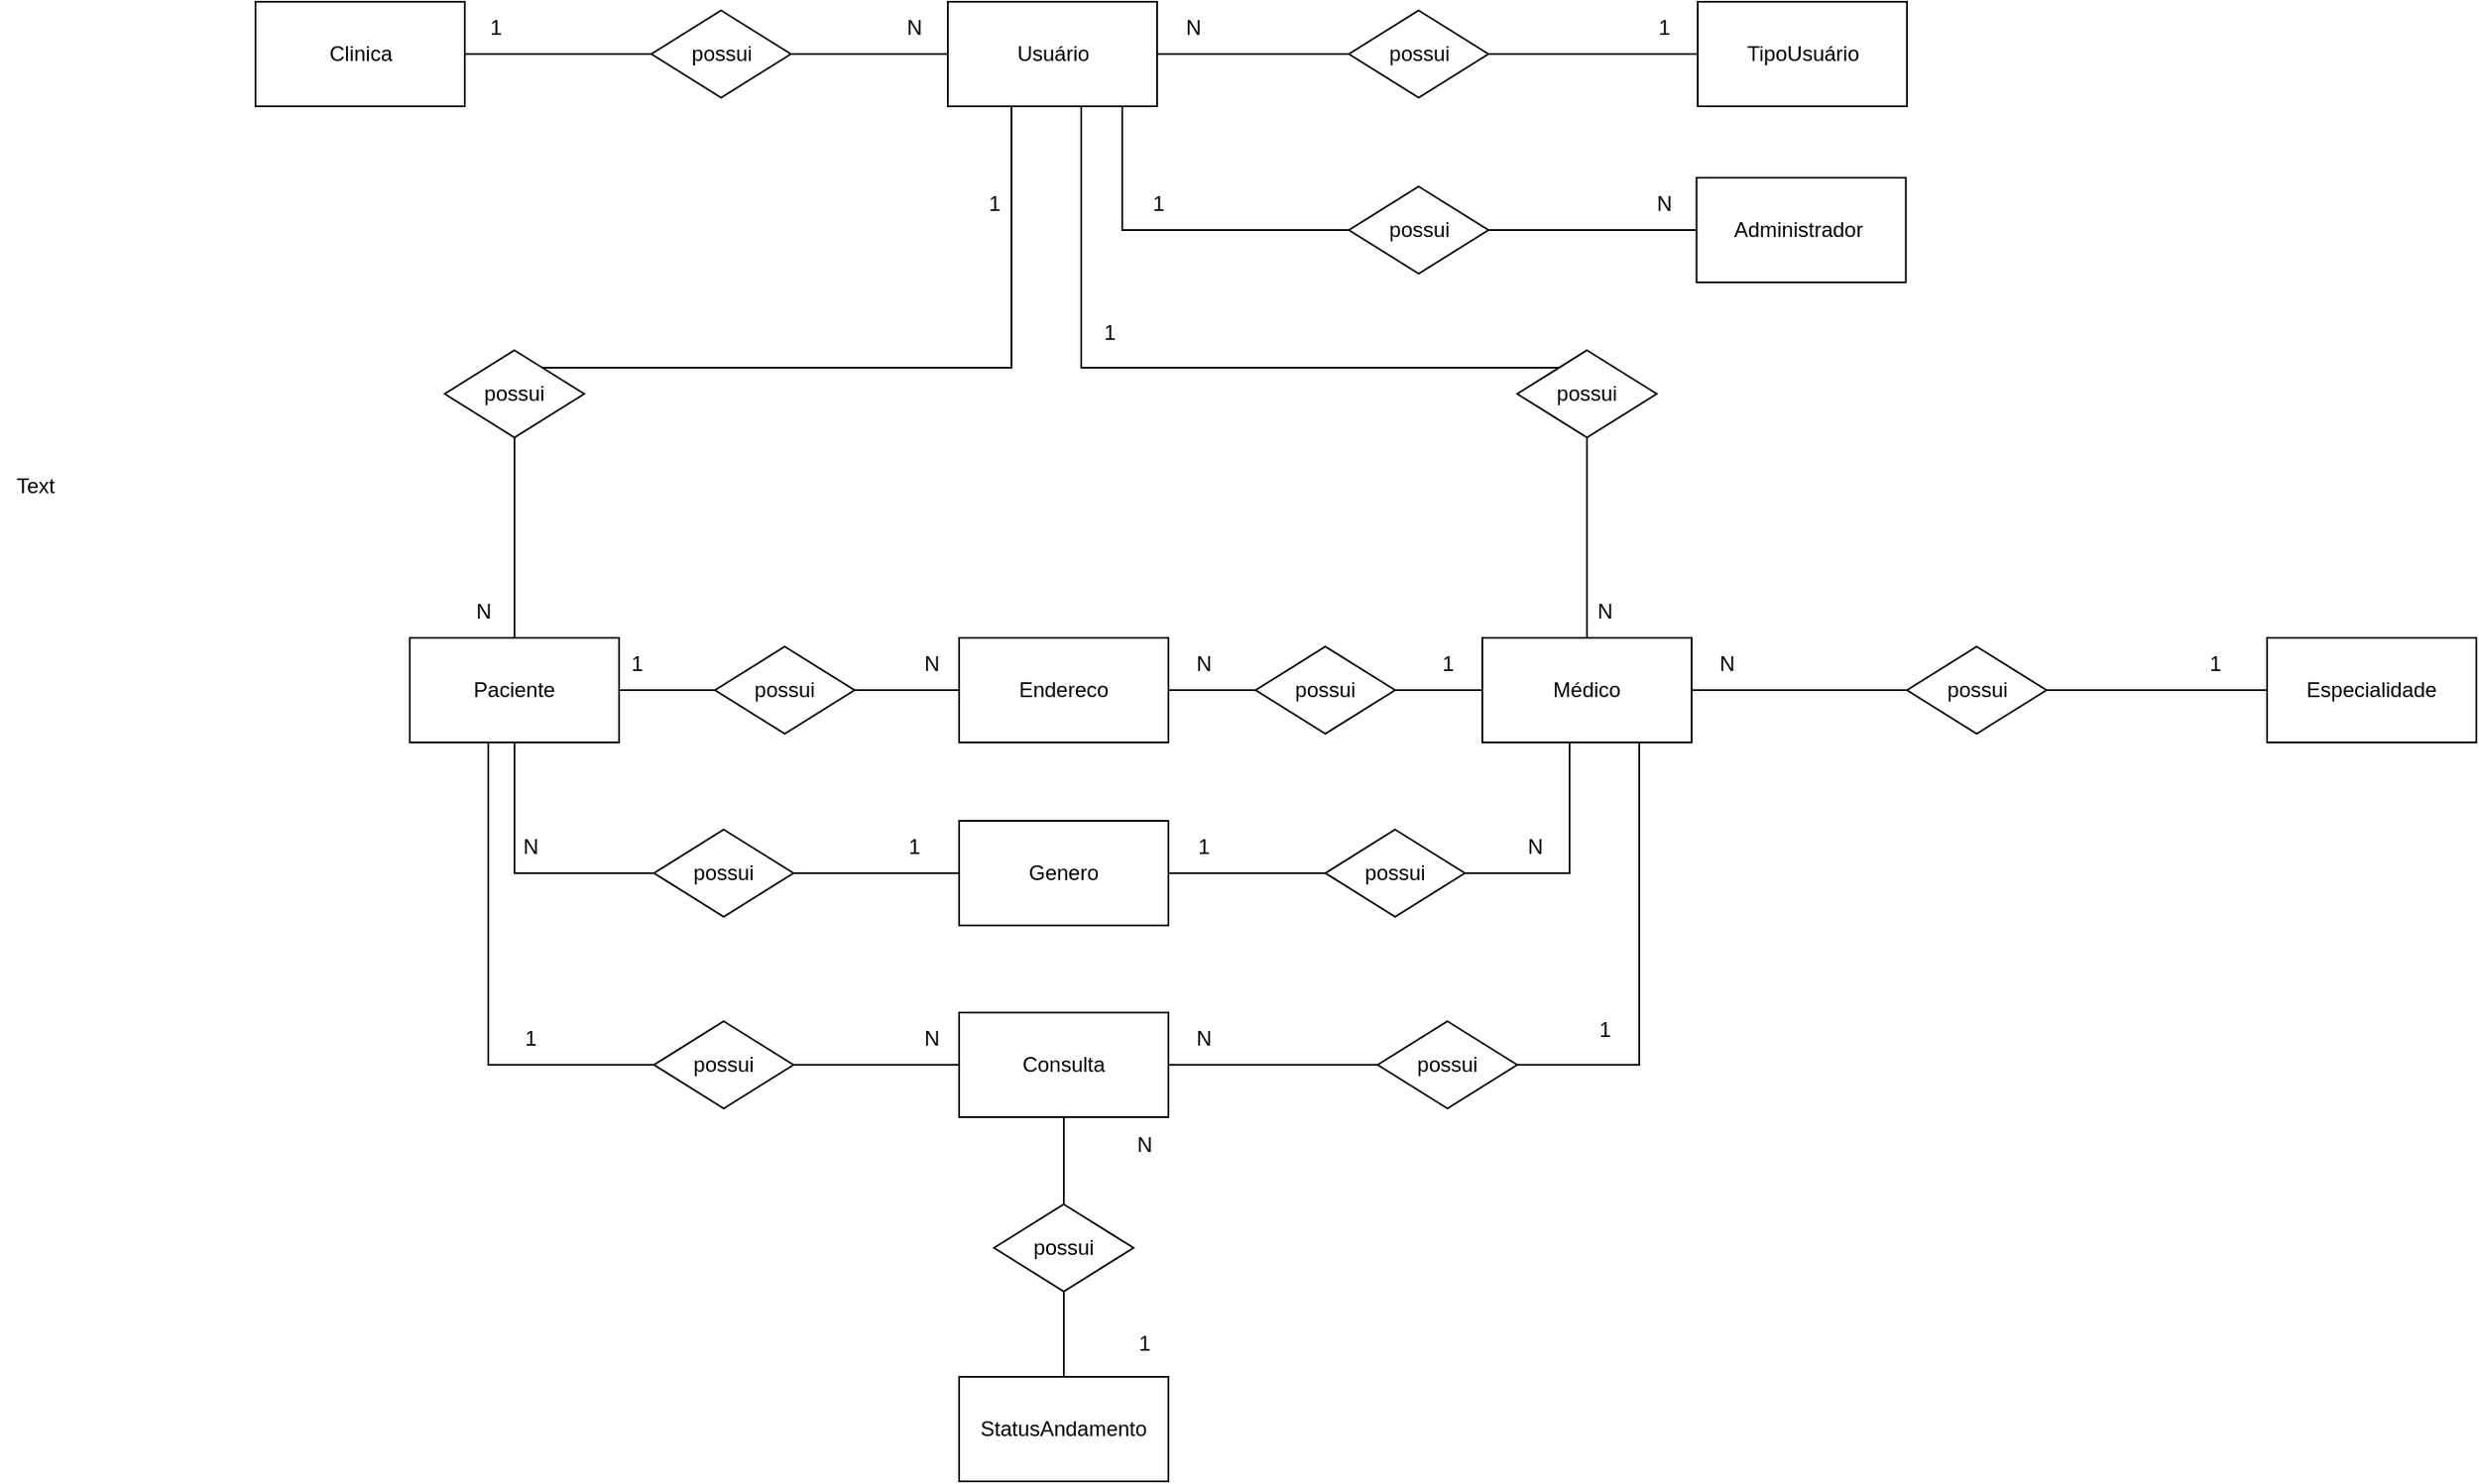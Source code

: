<mxfile version="12.6.7" type="device" pages="2"><diagram id="NuYW0d0H-O6GL_g5wWU0" name="Conceitual"><mxGraphModel dx="2692" dy="5207" grid="1" gridSize="10" guides="1" tooltips="1" connect="1" arrows="1" fold="1" page="1" pageScale="1" pageWidth="827" pageHeight="1169" math="0" shadow="0"><root><mxCell id="0"/><mxCell id="1" parent="0"/><mxCell id="adcuQYoVPdO4thndmT3S-1" value="Clinica" style="rounded=0;whiteSpace=wrap;html=1;" parent="1" vertex="1"><mxGeometry x="-923.5" y="-4670" width="120" height="60" as="geometry"/></mxCell><mxCell id="adcuQYoVPdO4thndmT3S-3" value="" style="edgeStyle=orthogonalEdgeStyle;rounded=0;orthogonalLoop=1;jettySize=auto;html=1;endArrow=none;endFill=0;" parent="1" source="adcuQYoVPdO4thndmT3S-2" target="adcuQYoVPdO4thndmT3S-1" edge="1"><mxGeometry relative="1" as="geometry"/></mxCell><mxCell id="adcuQYoVPdO4thndmT3S-2" value="possui" style="rhombus;whiteSpace=wrap;html=1;" parent="1" vertex="1"><mxGeometry x="-696.5" y="-4665" width="80" height="50" as="geometry"/></mxCell><mxCell id="adcuQYoVPdO4thndmT3S-5" value="" style="edgeStyle=orthogonalEdgeStyle;rounded=0;orthogonalLoop=1;jettySize=auto;html=1;endArrow=none;endFill=0;" parent="1" source="adcuQYoVPdO4thndmT3S-4" target="adcuQYoVPdO4thndmT3S-2" edge="1"><mxGeometry relative="1" as="geometry"/></mxCell><mxCell id="adcuQYoVPdO4thndmT3S-4" value="Usuário" style="rounded=0;whiteSpace=wrap;html=1;" parent="1" vertex="1"><mxGeometry x="-526.5" y="-4670" width="120" height="60" as="geometry"/></mxCell><mxCell id="adcuQYoVPdO4thndmT3S-30" value="" style="edgeStyle=orthogonalEdgeStyle;rounded=0;orthogonalLoop=1;jettySize=auto;html=1;endArrow=none;endFill=0;" parent="1" source="adcuQYoVPdO4thndmT3S-29" target="adcuQYoVPdO4thndmT3S-4" edge="1"><mxGeometry relative="1" as="geometry"/></mxCell><mxCell id="adcuQYoVPdO4thndmT3S-29" value="possui" style="rhombus;whiteSpace=wrap;html=1;" parent="1" vertex="1"><mxGeometry x="-296.5" y="-4665" width="80" height="50" as="geometry"/></mxCell><mxCell id="BZEJhh62xEqeeXBXxgHM-3" value="" style="edgeStyle=orthogonalEdgeStyle;rounded=0;orthogonalLoop=1;jettySize=auto;html=1;endArrow=none;endFill=0;" parent="1" source="adcuQYoVPdO4thndmT3S-31" target="adcuQYoVPdO4thndmT3S-29" edge="1"><mxGeometry relative="1" as="geometry"/></mxCell><mxCell id="adcuQYoVPdO4thndmT3S-31" value="TipoUsuário" style="rounded=0;whiteSpace=wrap;html=1;" parent="1" vertex="1"><mxGeometry x="-96.5" y="-4670" width="120" height="60" as="geometry"/></mxCell><mxCell id="aHNtnJy2LulD3NmvvZS4-1" value="Médico" style="rounded=0;whiteSpace=wrap;html=1;" parent="1" vertex="1"><mxGeometry x="-220" y="-4305" width="120" height="60" as="geometry"/></mxCell><mxCell id="RY59KcoQOm1X-MJS-pbb-1" value="Especialidade" style="rounded=0;whiteSpace=wrap;html=1;" parent="1" vertex="1"><mxGeometry x="230" y="-4305" width="120" height="60" as="geometry"/></mxCell><mxCell id="RY59KcoQOm1X-MJS-pbb-2" value="Consulta" style="rounded=0;whiteSpace=wrap;html=1;" parent="1" vertex="1"><mxGeometry x="-520" y="-4090" width="120" height="60" as="geometry"/></mxCell><mxCell id="RY59KcoQOm1X-MJS-pbb-3" value="StatusAndamento" style="rounded=0;whiteSpace=wrap;html=1;" parent="1" vertex="1"><mxGeometry x="-520" y="-3881" width="120" height="60" as="geometry"/></mxCell><mxCell id="RY59KcoQOm1X-MJS-pbb-4" value="Paciente" style="rounded=0;whiteSpace=wrap;html=1;" parent="1" vertex="1"><mxGeometry x="-835" y="-4305" width="120" height="60" as="geometry"/></mxCell><mxCell id="rcYOG3s7Nlqt5i6_QN3g-10" value="" style="edgeStyle=orthogonalEdgeStyle;rounded=0;orthogonalLoop=1;jettySize=auto;html=1;endArrow=none;endFill=0;" parent="1" source="6Gm4-3tHznrQo677yVsS-1" target="rcYOG3s7Nlqt5i6_QN3g-9" edge="1"><mxGeometry relative="1" as="geometry"/></mxCell><mxCell id="6Gm4-3tHznrQo677yVsS-1" value="Administrador&amp;nbsp;" style="rounded=0;whiteSpace=wrap;html=1;" parent="1" vertex="1"><mxGeometry x="-97.17" y="-4569" width="120" height="60" as="geometry"/></mxCell><mxCell id="fa8QfJ31WfZZvwKYi2ho-1" value="Endereco" style="rounded=0;whiteSpace=wrap;html=1;" parent="1" vertex="1"><mxGeometry x="-520" y="-4305" width="120" height="60" as="geometry"/></mxCell><mxCell id="BZEJhh62xEqeeXBXxgHM-1" value="Genero" style="rounded=0;whiteSpace=wrap;html=1;" parent="1" vertex="1"><mxGeometry x="-520" y="-4200" width="120" height="60" as="geometry"/></mxCell><mxCell id="rcYOG3s7Nlqt5i6_QN3g-3" value="" style="edgeStyle=orthogonalEdgeStyle;rounded=0;orthogonalLoop=1;jettySize=auto;html=1;endArrow=none;endFill=0;" parent="1" source="rcYOG3s7Nlqt5i6_QN3g-2" target="adcuQYoVPdO4thndmT3S-4" edge="1"><mxGeometry relative="1" as="geometry"><Array as="points"><mxPoint x="-450" y="-4460"/></Array></mxGeometry></mxCell><mxCell id="rcYOG3s7Nlqt5i6_QN3g-8" value="" style="edgeStyle=orthogonalEdgeStyle;rounded=0;orthogonalLoop=1;jettySize=auto;html=1;endArrow=none;endFill=0;" parent="1" source="rcYOG3s7Nlqt5i6_QN3g-2" target="aHNtnJy2LulD3NmvvZS4-1" edge="1"><mxGeometry relative="1" as="geometry"/></mxCell><mxCell id="rcYOG3s7Nlqt5i6_QN3g-2" value="possui" style="rhombus;whiteSpace=wrap;html=1;" parent="1" vertex="1"><mxGeometry x="-200" y="-4470" width="80" height="50" as="geometry"/></mxCell><mxCell id="rcYOG3s7Nlqt5i6_QN3g-6" value="" style="edgeStyle=orthogonalEdgeStyle;rounded=0;orthogonalLoop=1;jettySize=auto;html=1;endArrow=none;endFill=0;" parent="1" source="rcYOG3s7Nlqt5i6_QN3g-5" target="RY59KcoQOm1X-MJS-pbb-4" edge="1"><mxGeometry relative="1" as="geometry"/></mxCell><mxCell id="rcYOG3s7Nlqt5i6_QN3g-7" value="" style="edgeStyle=orthogonalEdgeStyle;rounded=0;orthogonalLoop=1;jettySize=auto;html=1;endArrow=none;endFill=0;entryX=0.25;entryY=1;entryDx=0;entryDy=0;" parent="1" source="rcYOG3s7Nlqt5i6_QN3g-5" target="adcuQYoVPdO4thndmT3S-4" edge="1"><mxGeometry relative="1" as="geometry"><Array as="points"><mxPoint x="-490" y="-4460"/><mxPoint x="-490" y="-4610"/></Array></mxGeometry></mxCell><mxCell id="rcYOG3s7Nlqt5i6_QN3g-5" value="possui" style="rhombus;whiteSpace=wrap;html=1;" parent="1" vertex="1"><mxGeometry x="-815" y="-4470" width="80" height="50" as="geometry"/></mxCell><mxCell id="rcYOG3s7Nlqt5i6_QN3g-13" value="" style="edgeStyle=orthogonalEdgeStyle;rounded=0;orthogonalLoop=1;jettySize=auto;html=1;endArrow=none;endFill=0;" parent="1" source="rcYOG3s7Nlqt5i6_QN3g-9" target="adcuQYoVPdO4thndmT3S-4" edge="1"><mxGeometry relative="1" as="geometry"><Array as="points"><mxPoint x="-426.5" y="-4539"/></Array></mxGeometry></mxCell><mxCell id="rcYOG3s7Nlqt5i6_QN3g-9" value="possui" style="rhombus;whiteSpace=wrap;html=1;" parent="1" vertex="1"><mxGeometry x="-296.5" y="-4564" width="80" height="50" as="geometry"/></mxCell><mxCell id="rcYOG3s7Nlqt5i6_QN3g-16" value="" style="edgeStyle=orthogonalEdgeStyle;rounded=0;orthogonalLoop=1;jettySize=auto;html=1;endArrow=none;endFill=0;" parent="1" source="rcYOG3s7Nlqt5i6_QN3g-14" target="RY59KcoQOm1X-MJS-pbb-1" edge="1"><mxGeometry relative="1" as="geometry"/></mxCell><mxCell id="Sy1rCIRURXRGK-G-rGiZ-19" value="" style="edgeStyle=orthogonalEdgeStyle;rounded=0;orthogonalLoop=1;jettySize=auto;html=1;endArrow=none;endFill=0;" parent="1" source="rcYOG3s7Nlqt5i6_QN3g-14" target="aHNtnJy2LulD3NmvvZS4-1" edge="1"><mxGeometry relative="1" as="geometry"/></mxCell><mxCell id="rcYOG3s7Nlqt5i6_QN3g-14" value="possui" style="rhombus;whiteSpace=wrap;html=1;" parent="1" vertex="1"><mxGeometry x="23.5" y="-4300" width="80" height="50" as="geometry"/></mxCell><mxCell id="rcYOG3s7Nlqt5i6_QN3g-18" value="" style="edgeStyle=orthogonalEdgeStyle;rounded=0;orthogonalLoop=1;jettySize=auto;html=1;endArrow=none;endFill=0;" parent="1" source="rcYOG3s7Nlqt5i6_QN3g-17" target="RY59KcoQOm1X-MJS-pbb-4" edge="1"><mxGeometry relative="1" as="geometry"><Array as="points"><mxPoint x="-790" y="-4140"/><mxPoint x="-790" y="-4140"/></Array></mxGeometry></mxCell><mxCell id="Sy1rCIRURXRGK-G-rGiZ-10" value="" style="edgeStyle=orthogonalEdgeStyle;rounded=0;orthogonalLoop=1;jettySize=auto;html=1;endArrow=none;endFill=0;" parent="1" source="rcYOG3s7Nlqt5i6_QN3g-17" target="RY59KcoQOm1X-MJS-pbb-2" edge="1"><mxGeometry relative="1" as="geometry"/></mxCell><mxCell id="rcYOG3s7Nlqt5i6_QN3g-17" value="possui" style="rhombus;whiteSpace=wrap;html=1;" parent="1" vertex="1"><mxGeometry x="-695" y="-4085" width="80" height="50" as="geometry"/></mxCell><mxCell id="Sy1rCIRURXRGK-G-rGiZ-7" value="" style="edgeStyle=orthogonalEdgeStyle;rounded=0;orthogonalLoop=1;jettySize=auto;html=1;endArrow=none;endFill=0;" parent="1" source="rcYOG3s7Nlqt5i6_QN3g-20" target="aHNtnJy2LulD3NmvvZS4-1" edge="1"><mxGeometry relative="1" as="geometry"><Array as="points"><mxPoint x="-130" y="-4200"/><mxPoint x="-130" y="-4200"/></Array></mxGeometry></mxCell><mxCell id="uAdn9FLEDcZgLHY31Q-7-14" value="" style="edgeStyle=orthogonalEdgeStyle;rounded=0;orthogonalLoop=1;jettySize=auto;html=1;endArrow=none;endFill=0;" parent="1" source="rcYOG3s7Nlqt5i6_QN3g-20" target="RY59KcoQOm1X-MJS-pbb-2" edge="1"><mxGeometry relative="1" as="geometry"/></mxCell><mxCell id="rcYOG3s7Nlqt5i6_QN3g-20" value="possui" style="rhombus;whiteSpace=wrap;html=1;" parent="1" vertex="1"><mxGeometry x="-280" y="-4085" width="80" height="50" as="geometry"/></mxCell><mxCell id="ep0nkdY3W9UuG-X3QfWm-2" value="" style="edgeStyle=orthogonalEdgeStyle;rounded=0;orthogonalLoop=1;jettySize=auto;html=1;endArrow=none;endFill=0;" parent="1" source="rcYOG3s7Nlqt5i6_QN3g-28" target="RY59KcoQOm1X-MJS-pbb-4" edge="1"><mxGeometry relative="1" as="geometry"/></mxCell><mxCell id="ep0nkdY3W9UuG-X3QfWm-3" value="" style="edgeStyle=orthogonalEdgeStyle;rounded=0;orthogonalLoop=1;jettySize=auto;html=1;endArrow=none;endFill=0;" parent="1" source="rcYOG3s7Nlqt5i6_QN3g-28" target="BZEJhh62xEqeeXBXxgHM-1" edge="1"><mxGeometry relative="1" as="geometry"/></mxCell><mxCell id="rcYOG3s7Nlqt5i6_QN3g-28" value="possui" style="rhombus;whiteSpace=wrap;html=1;" parent="1" vertex="1"><mxGeometry x="-695" y="-4195" width="80" height="50" as="geometry"/></mxCell><mxCell id="rcYOG3s7Nlqt5i6_QN3g-33" value="" style="edgeStyle=orthogonalEdgeStyle;rounded=0;orthogonalLoop=1;jettySize=auto;html=1;endArrow=none;endFill=0;" parent="1" source="rcYOG3s7Nlqt5i6_QN3g-32" target="RY59KcoQOm1X-MJS-pbb-2" edge="1"><mxGeometry relative="1" as="geometry"/></mxCell><mxCell id="rcYOG3s7Nlqt5i6_QN3g-34" value="" style="edgeStyle=orthogonalEdgeStyle;rounded=0;orthogonalLoop=1;jettySize=auto;html=1;endArrow=none;endFill=0;" parent="1" source="rcYOG3s7Nlqt5i6_QN3g-32" target="RY59KcoQOm1X-MJS-pbb-3" edge="1"><mxGeometry relative="1" as="geometry"/></mxCell><mxCell id="rcYOG3s7Nlqt5i6_QN3g-32" value="possui" style="rhombus;whiteSpace=wrap;html=1;" parent="1" vertex="1"><mxGeometry x="-500" y="-3980" width="80" height="50" as="geometry"/></mxCell><mxCell id="rcYOG3s7Nlqt5i6_QN3g-35" value="1" style="text;html=1;align=center;verticalAlign=middle;resizable=0;points=[];autosize=1;" parent="1" vertex="1"><mxGeometry x="-796.5" y="-4665" width="20" height="20" as="geometry"/></mxCell><mxCell id="rcYOG3s7Nlqt5i6_QN3g-36" value="N" style="text;html=1;align=center;verticalAlign=middle;resizable=0;points=[];autosize=1;" parent="1" vertex="1"><mxGeometry x="-556.5" y="-4665" width="20" height="20" as="geometry"/></mxCell><mxCell id="rcYOG3s7Nlqt5i6_QN3g-37" value="N" style="text;html=1;align=center;verticalAlign=middle;resizable=0;points=[];autosize=1;" parent="1" vertex="1"><mxGeometry x="-396.5" y="-4665" width="20" height="20" as="geometry"/></mxCell><mxCell id="rcYOG3s7Nlqt5i6_QN3g-38" value="1" style="text;html=1;align=center;verticalAlign=middle;resizable=0;points=[];autosize=1;" parent="1" vertex="1"><mxGeometry x="-126.5" y="-4665" width="20" height="20" as="geometry"/></mxCell><mxCell id="rcYOG3s7Nlqt5i6_QN3g-39" value="N" style="text;html=1;align=center;verticalAlign=middle;resizable=0;points=[];autosize=1;" parent="1" vertex="1"><mxGeometry x="-126.5" y="-4564" width="20" height="20" as="geometry"/></mxCell><mxCell id="rcYOG3s7Nlqt5i6_QN3g-40" value="1" style="text;html=1;align=center;verticalAlign=middle;resizable=0;points=[];autosize=1;" parent="1" vertex="1"><mxGeometry x="-416.5" y="-4564" width="20" height="20" as="geometry"/></mxCell><mxCell id="soF0WOtLl82UYWSkBPGk-4" value="1" style="text;html=1;align=center;verticalAlign=middle;resizable=0;points=[];autosize=1;" parent="1" vertex="1"><mxGeometry x="190" y="-4300" width="20" height="20" as="geometry"/></mxCell><mxCell id="Sy1rCIRURXRGK-G-rGiZ-17" value="N" style="text;html=1;align=center;verticalAlign=middle;resizable=0;points=[];autosize=1;" parent="1" vertex="1"><mxGeometry x="-90" y="-4300" width="20" height="20" as="geometry"/></mxCell><mxCell id="Sy1rCIRURXRGK-G-rGiZ-21" value="" style="edgeStyle=orthogonalEdgeStyle;rounded=0;orthogonalLoop=1;jettySize=auto;html=1;endArrow=none;endFill=0;" parent="1" source="Sy1rCIRURXRGK-G-rGiZ-20" target="fa8QfJ31WfZZvwKYi2ho-1" edge="1"><mxGeometry relative="1" as="geometry"/></mxCell><mxCell id="Sy1rCIRURXRGK-G-rGiZ-22" value="" style="edgeStyle=orthogonalEdgeStyle;rounded=0;orthogonalLoop=1;jettySize=auto;html=1;endArrow=none;endFill=0;" parent="1" source="Sy1rCIRURXRGK-G-rGiZ-20" target="RY59KcoQOm1X-MJS-pbb-4" edge="1"><mxGeometry relative="1" as="geometry"/></mxCell><mxCell id="Sy1rCIRURXRGK-G-rGiZ-20" value="possui" style="rhombus;whiteSpace=wrap;html=1;" parent="1" vertex="1"><mxGeometry x="-660" y="-4300" width="80" height="50" as="geometry"/></mxCell><mxCell id="Sy1rCIRURXRGK-G-rGiZ-24" value="" style="edgeStyle=orthogonalEdgeStyle;rounded=0;orthogonalLoop=1;jettySize=auto;html=1;endArrow=none;endFill=0;" parent="1" source="Sy1rCIRURXRGK-G-rGiZ-23" target="aHNtnJy2LulD3NmvvZS4-1" edge="1"><mxGeometry relative="1" as="geometry"/></mxCell><mxCell id="Sy1rCIRURXRGK-G-rGiZ-25" value="" style="edgeStyle=orthogonalEdgeStyle;rounded=0;orthogonalLoop=1;jettySize=auto;html=1;endArrow=none;endFill=0;" parent="1" source="Sy1rCIRURXRGK-G-rGiZ-23" target="fa8QfJ31WfZZvwKYi2ho-1" edge="1"><mxGeometry relative="1" as="geometry"/></mxCell><mxCell id="Sy1rCIRURXRGK-G-rGiZ-23" value="possui" style="rhombus;whiteSpace=wrap;html=1;" parent="1" vertex="1"><mxGeometry x="-350" y="-4300" width="80" height="50" as="geometry"/></mxCell><mxCell id="ep0nkdY3W9UuG-X3QfWm-4" value="" style="edgeStyle=orthogonalEdgeStyle;rounded=0;orthogonalLoop=1;jettySize=auto;html=1;endArrow=none;endFill=0;" parent="1" source="ep0nkdY3W9UuG-X3QfWm-1" target="BZEJhh62xEqeeXBXxgHM-1" edge="1"><mxGeometry relative="1" as="geometry"/></mxCell><mxCell id="ep0nkdY3W9UuG-X3QfWm-5" value="" style="edgeStyle=orthogonalEdgeStyle;rounded=0;orthogonalLoop=1;jettySize=auto;html=1;endArrow=none;endFill=0;" parent="1" source="ep0nkdY3W9UuG-X3QfWm-1" target="aHNtnJy2LulD3NmvvZS4-1" edge="1"><mxGeometry relative="1" as="geometry"><Array as="points"><mxPoint x="-170" y="-4170"/></Array></mxGeometry></mxCell><mxCell id="ep0nkdY3W9UuG-X3QfWm-1" value="possui" style="rhombus;whiteSpace=wrap;html=1;" parent="1" vertex="1"><mxGeometry x="-310" y="-4195" width="80" height="50" as="geometry"/></mxCell><mxCell id="uAdn9FLEDcZgLHY31Q-7-1" value="N" style="text;html=1;align=center;verticalAlign=middle;resizable=0;points=[];autosize=1;" parent="1" vertex="1"><mxGeometry x="-424" y="-4024" width="20" height="20" as="geometry"/></mxCell><mxCell id="uAdn9FLEDcZgLHY31Q-7-2" value="1" style="text;html=1;align=center;verticalAlign=middle;resizable=0;points=[];autosize=1;" parent="1" vertex="1"><mxGeometry x="-424" y="-3910" width="20" height="20" as="geometry"/></mxCell><mxCell id="uAdn9FLEDcZgLHY31Q-7-3" value="N" style="text;html=1;align=center;verticalAlign=middle;resizable=0;points=[];autosize=1;" parent="1" vertex="1"><mxGeometry x="-546.5" y="-4085" width="20" height="20" as="geometry"/></mxCell><mxCell id="uAdn9FLEDcZgLHY31Q-7-4" value="1" style="text;html=1;align=center;verticalAlign=middle;resizable=0;points=[];autosize=1;" parent="1" vertex="1"><mxGeometry x="-776.5" y="-4085" width="20" height="20" as="geometry"/></mxCell><mxCell id="uAdn9FLEDcZgLHY31Q-7-5" value="N" style="text;html=1;align=center;verticalAlign=middle;resizable=0;points=[];autosize=1;" parent="1" vertex="1"><mxGeometry x="-803.5" y="-4330" width="20" height="20" as="geometry"/></mxCell><mxCell id="uAdn9FLEDcZgLHY31Q-7-6" value="1" style="text;html=1;align=center;verticalAlign=middle;resizable=0;points=[];autosize=1;" parent="1" vertex="1"><mxGeometry x="-510" y="-4564" width="20" height="20" as="geometry"/></mxCell><mxCell id="uAdn9FLEDcZgLHY31Q-7-7" value="1" style="text;html=1;align=center;verticalAlign=middle;resizable=0;points=[];autosize=1;" parent="1" vertex="1"><mxGeometry x="-444" y="-4490" width="20" height="20" as="geometry"/></mxCell><mxCell id="uAdn9FLEDcZgLHY31Q-7-8" value="N" style="text;html=1;align=center;verticalAlign=middle;resizable=0;points=[];autosize=1;" parent="1" vertex="1"><mxGeometry x="-160" y="-4330" width="20" height="20" as="geometry"/></mxCell><mxCell id="uAdn9FLEDcZgLHY31Q-7-9" value="1" style="text;html=1;align=center;verticalAlign=middle;resizable=0;points=[];autosize=1;" parent="1" vertex="1"><mxGeometry x="-160" y="-4090" width="20" height="20" as="geometry"/></mxCell><mxCell id="uAdn9FLEDcZgLHY31Q-7-10" value="N" style="text;html=1;align=center;verticalAlign=middle;resizable=0;points=[];autosize=1;" parent="1" vertex="1"><mxGeometry x="-390" y="-4085" width="20" height="20" as="geometry"/></mxCell><mxCell id="uAdn9FLEDcZgLHY31Q-7-15" value="N" style="text;html=1;align=center;verticalAlign=middle;resizable=0;points=[];autosize=1;" parent="1" vertex="1"><mxGeometry x="-200" y="-4195" width="20" height="20" as="geometry"/></mxCell><mxCell id="uAdn9FLEDcZgLHY31Q-7-16" value="1" style="text;html=1;align=center;verticalAlign=middle;resizable=0;points=[];autosize=1;" parent="1" vertex="1"><mxGeometry x="-390" y="-4195" width="20" height="20" as="geometry"/></mxCell><mxCell id="uAdn9FLEDcZgLHY31Q-7-17" value="1" style="text;html=1;align=center;verticalAlign=middle;resizable=0;points=[];autosize=1;" parent="1" vertex="1"><mxGeometry x="-556.5" y="-4195" width="20" height="20" as="geometry"/></mxCell><mxCell id="uAdn9FLEDcZgLHY31Q-7-18" value="N" style="text;html=1;align=center;verticalAlign=middle;resizable=0;points=[];autosize=1;" parent="1" vertex="1"><mxGeometry x="-776.5" y="-4195" width="20" height="20" as="geometry"/></mxCell><mxCell id="uAdn9FLEDcZgLHY31Q-7-19" value="N" style="text;html=1;align=center;verticalAlign=middle;resizable=0;points=[];autosize=1;" parent="1" vertex="1"><mxGeometry x="-546.5" y="-4300" width="20" height="20" as="geometry"/></mxCell><mxCell id="uAdn9FLEDcZgLHY31Q-7-20" value="1" style="text;html=1;align=center;verticalAlign=middle;resizable=0;points=[];autosize=1;" parent="1" vertex="1"><mxGeometry x="-715" y="-4300" width="20" height="20" as="geometry"/></mxCell><mxCell id="uAdn9FLEDcZgLHY31Q-7-21" value="N" style="text;html=1;align=center;verticalAlign=middle;resizable=0;points=[];autosize=1;" parent="1" vertex="1"><mxGeometry x="-390" y="-4300" width="20" height="20" as="geometry"/></mxCell><mxCell id="uAdn9FLEDcZgLHY31Q-7-22" value="1" style="text;html=1;align=center;verticalAlign=middle;resizable=0;points=[];autosize=1;" parent="1" vertex="1"><mxGeometry x="-250" y="-4300" width="20" height="20" as="geometry"/></mxCell><mxCell id="c0-Xg2C-VAnBjcwhOKRt-1" value="Text" style="text;html=1;align=center;verticalAlign=middle;resizable=0;points=[];autosize=1;" vertex="1" parent="1"><mxGeometry x="-1070" y="-4402" width="40" height="20" as="geometry"/></mxCell></root></mxGraphModel></diagram><diagram id="VK2mvy5S5LvjP4CJmhLt" name="Loógico"><mxGraphModel dx="1865" dy="1700" grid="1" gridSize="10" guides="1" tooltips="1" connect="1" arrows="1" fold="1" page="1" pageScale="1" pageWidth="827" pageHeight="1169" math="0" shadow="0"><root><mxCell id="_6RegZoOTQPnMMLwkNy_-0"/><mxCell id="_6RegZoOTQPnMMLwkNy_-1" parent="_6RegZoOTQPnMMLwkNy_-0"/><mxCell id="_6RegZoOTQPnMMLwkNy_-2" value="Clinica" style="swimlane;fontStyle=0;childLayout=stackLayout;horizontal=1;startSize=26;fillColor=#e0e0e0;horizontalStack=0;resizeParent=1;resizeParentMax=0;resizeLast=0;collapsible=1;marginBottom=0;swimlaneFillColor=#ffffff;align=center;fontSize=14;" parent="_6RegZoOTQPnMMLwkNy_-1" vertex="1"><mxGeometry x="-20" y="196" width="190.14" height="164" as="geometry"/></mxCell><mxCell id="_6RegZoOTQPnMMLwkNy_-3" value="IdClinica : INT" style="shape=partialRectangle;top=0;left=0;right=0;bottom=1;align=left;verticalAlign=middle;fillColor=none;spacingLeft=34;spacingRight=4;overflow=hidden;rotatable=0;points=[[0,0.5],[1,0.5]];portConstraint=eastwest;dropTarget=0;fontStyle=5;fontSize=12;" parent="_6RegZoOTQPnMMLwkNy_-2" vertex="1"><mxGeometry y="26" width="190.14" height="30" as="geometry"/></mxCell><mxCell id="_6RegZoOTQPnMMLwkNy_-4" value="PK" style="shape=partialRectangle;top=0;left=0;bottom=0;fillColor=none;align=left;verticalAlign=middle;spacingLeft=4;spacingRight=4;overflow=hidden;rotatable=0;points=[];portConstraint=eastwest;part=1;fontSize=12;" parent="_6RegZoOTQPnMMLwkNy_-3" vertex="1" connectable="0"><mxGeometry width="30" height="30" as="geometry"/></mxCell><mxCell id="Mgq_5Sx9dk3aveU2fHkH-2" value="IdEndereco : INT" style="shape=partialRectangle;top=0;left=0;right=0;bottom=1;align=left;verticalAlign=middle;fillColor=none;spacingLeft=34;spacingRight=4;overflow=hidden;rotatable=0;points=[[0,0.5],[1,0.5]];portConstraint=eastwest;dropTarget=0;fontStyle=5;fontSize=12;" parent="_6RegZoOTQPnMMLwkNy_-2" vertex="1"><mxGeometry y="56" width="190.14" height="30" as="geometry"/></mxCell><mxCell id="Mgq_5Sx9dk3aveU2fHkH-3" value="FK1" style="shape=partialRectangle;top=0;left=0;bottom=0;fillColor=none;align=left;verticalAlign=middle;spacingLeft=4;spacingRight=4;overflow=hidden;rotatable=0;points=[];portConstraint=eastwest;part=1;fontSize=12;" parent="Mgq_5Sx9dk3aveU2fHkH-2" vertex="1" connectable="0"><mxGeometry width="30" height="30" as="geometry"/></mxCell><mxCell id="_6RegZoOTQPnMMLwkNy_-5" value="NomeClinica : VARCHAR" style="shape=partialRectangle;top=0;left=0;right=0;bottom=0;align=left;verticalAlign=top;fillColor=none;spacingLeft=34;spacingRight=4;overflow=hidden;rotatable=0;points=[[0,0.5],[1,0.5]];portConstraint=eastwest;dropTarget=0;fontSize=12;" parent="_6RegZoOTQPnMMLwkNy_-2" vertex="1"><mxGeometry y="86" width="190.14" height="26" as="geometry"/></mxCell><mxCell id="_6RegZoOTQPnMMLwkNy_-6" value="" style="shape=partialRectangle;top=0;left=0;bottom=0;fillColor=none;align=left;verticalAlign=top;spacingLeft=4;spacingRight=4;overflow=hidden;rotatable=0;points=[];portConstraint=eastwest;part=1;fontSize=12;" parent="_6RegZoOTQPnMMLwkNy_-5" vertex="1" connectable="0"><mxGeometry width="30" height="26" as="geometry"/></mxCell><mxCell id="gj8om0EkEMJ3rifzhdYZ-19" value="HorarioAbertura : TIME" style="shape=partialRectangle;top=0;left=0;right=0;bottom=0;align=left;verticalAlign=top;fillColor=none;spacingLeft=34;spacingRight=4;overflow=hidden;rotatable=0;points=[[0,0.5],[1,0.5]];portConstraint=eastwest;dropTarget=0;fontSize=12;" parent="_6RegZoOTQPnMMLwkNy_-2" vertex="1"><mxGeometry y="112" width="190.14" height="26" as="geometry"/></mxCell><mxCell id="gj8om0EkEMJ3rifzhdYZ-20" value="" style="shape=partialRectangle;top=0;left=0;bottom=0;fillColor=none;align=left;verticalAlign=top;spacingLeft=4;spacingRight=4;overflow=hidden;rotatable=0;points=[];portConstraint=eastwest;part=1;fontSize=12;" parent="gj8om0EkEMJ3rifzhdYZ-19" vertex="1" connectable="0"><mxGeometry width="30" height="26" as="geometry"/></mxCell><mxCell id="gj8om0EkEMJ3rifzhdYZ-21" value="HorarioFechamento : TIME" style="shape=partialRectangle;top=0;left=0;right=0;bottom=0;align=left;verticalAlign=top;fillColor=none;spacingLeft=34;spacingRight=4;overflow=hidden;rotatable=0;points=[[0,0.5],[1,0.5]];portConstraint=eastwest;dropTarget=0;fontSize=12;" parent="_6RegZoOTQPnMMLwkNy_-2" vertex="1"><mxGeometry y="138" width="190.14" height="26" as="geometry"/></mxCell><mxCell id="gj8om0EkEMJ3rifzhdYZ-22" value="" style="shape=partialRectangle;top=0;left=0;bottom=0;fillColor=none;align=left;verticalAlign=top;spacingLeft=4;spacingRight=4;overflow=hidden;rotatable=0;points=[];portConstraint=eastwest;part=1;fontSize=12;" parent="gj8om0EkEMJ3rifzhdYZ-21" vertex="1" connectable="0"><mxGeometry width="30" height="26" as="geometry"/></mxCell><mxCell id="aicqYLw_E2yC0rZbalkQ-0" value="Especialidade" style="swimlane;fontStyle=0;childLayout=stackLayout;horizontal=1;startSize=26;fillColor=#e0e0e0;horizontalStack=0;resizeParent=1;resizeParentMax=0;resizeLast=0;collapsible=1;marginBottom=0;swimlaneFillColor=#ffffff;align=center;fontSize=14;" parent="_6RegZoOTQPnMMLwkNy_-1" vertex="1"><mxGeometry x="1140" y="-30" width="230" height="92" as="geometry"/></mxCell><mxCell id="aicqYLw_E2yC0rZbalkQ-1" value="IdEspecialidade : INT" style="shape=partialRectangle;top=0;left=0;right=0;bottom=1;align=left;verticalAlign=middle;fillColor=none;spacingLeft=34;spacingRight=4;overflow=hidden;rotatable=0;points=[[0,0.5],[1,0.5]];portConstraint=eastwest;dropTarget=0;fontStyle=5;fontSize=12;" parent="aicqYLw_E2yC0rZbalkQ-0" vertex="1"><mxGeometry y="26" width="230" height="30" as="geometry"/></mxCell><mxCell id="aicqYLw_E2yC0rZbalkQ-2" value="PK" style="shape=partialRectangle;top=0;left=0;bottom=0;fillColor=none;align=left;verticalAlign=middle;spacingLeft=4;spacingRight=4;overflow=hidden;rotatable=0;points=[];portConstraint=eastwest;part=1;fontSize=12;" parent="aicqYLw_E2yC0rZbalkQ-1" vertex="1" connectable="0"><mxGeometry width="30" height="30" as="geometry"/></mxCell><mxCell id="aicqYLw_E2yC0rZbalkQ-3" value="NomeEspecialidade : VARCHAR " style="shape=partialRectangle;top=0;left=0;right=0;bottom=0;align=left;verticalAlign=top;fillColor=none;spacingLeft=34;spacingRight=4;overflow=hidden;rotatable=0;points=[[0,0.5],[1,0.5]];portConstraint=eastwest;dropTarget=0;fontSize=12;" parent="aicqYLw_E2yC0rZbalkQ-0" vertex="1"><mxGeometry y="56" width="230" height="26" as="geometry"/></mxCell><mxCell id="aicqYLw_E2yC0rZbalkQ-4" value="" style="shape=partialRectangle;top=0;left=0;bottom=0;fillColor=none;align=left;verticalAlign=top;spacingLeft=4;spacingRight=4;overflow=hidden;rotatable=0;points=[];portConstraint=eastwest;part=1;fontSize=12;" parent="aicqYLw_E2yC0rZbalkQ-3" vertex="1" connectable="0"><mxGeometry width="30" height="26" as="geometry"/></mxCell><mxCell id="aicqYLw_E2yC0rZbalkQ-9" value="" style="shape=partialRectangle;top=0;left=0;right=0;bottom=0;align=left;verticalAlign=top;fillColor=none;spacingLeft=34;spacingRight=4;overflow=hidden;rotatable=0;points=[[0,0.5],[1,0.5]];portConstraint=eastwest;dropTarget=0;fontSize=12;" parent="aicqYLw_E2yC0rZbalkQ-0" vertex="1"><mxGeometry y="82" width="230" height="10" as="geometry"/></mxCell><mxCell id="aicqYLw_E2yC0rZbalkQ-10" value="" style="shape=partialRectangle;top=0;left=0;bottom=0;fillColor=none;align=left;verticalAlign=top;spacingLeft=4;spacingRight=4;overflow=hidden;rotatable=0;points=[];portConstraint=eastwest;part=1;fontSize=12;" parent="aicqYLw_E2yC0rZbalkQ-9" vertex="1" connectable="0"><mxGeometry width="30" height="10" as="geometry"/></mxCell><mxCell id="EbCxDwHM8PxOObP2qHJR-4" value="TipoUsuario" style="swimlane;fontStyle=0;childLayout=stackLayout;horizontal=1;startSize=26;fillColor=#e0e0e0;horizontalStack=0;resizeParent=1;resizeParentMax=0;resizeLast=0;collapsible=1;marginBottom=0;swimlaneFillColor=#ffffff;align=center;fontSize=14;" parent="_6RegZoOTQPnMMLwkNy_-1" vertex="1"><mxGeometry x="550" y="-20.0" width="210" height="86" as="geometry"/></mxCell><mxCell id="EbCxDwHM8PxOObP2qHJR-5" value="IdTipoUsuario : INT" style="shape=partialRectangle;top=0;left=0;right=0;bottom=1;align=left;verticalAlign=middle;fillColor=none;spacingLeft=34;spacingRight=4;overflow=hidden;rotatable=0;points=[[0,0.5],[1,0.5]];portConstraint=eastwest;dropTarget=0;fontStyle=5;fontSize=12;" parent="EbCxDwHM8PxOObP2qHJR-4" vertex="1"><mxGeometry y="26" width="210" height="30" as="geometry"/></mxCell><mxCell id="EbCxDwHM8PxOObP2qHJR-6" value="PK" style="shape=partialRectangle;top=0;left=0;bottom=0;fillColor=none;align=left;verticalAlign=middle;spacingLeft=4;spacingRight=4;overflow=hidden;rotatable=0;points=[];portConstraint=eastwest;part=1;fontSize=12;" parent="EbCxDwHM8PxOObP2qHJR-5" vertex="1" connectable="0"><mxGeometry width="30" height="30" as="geometry"/></mxCell><mxCell id="73PAeDZPUoekrVYv-fFW-12" value="NomeTipoUsuario : VARCHAR" style="shape=partialRectangle;top=0;left=0;right=0;bottom=1;align=left;verticalAlign=middle;fillColor=none;spacingLeft=34;spacingRight=4;overflow=hidden;rotatable=0;points=[[0,0.5],[1,0.5]];portConstraint=eastwest;dropTarget=0;fontStyle=4;fontSize=12;" parent="EbCxDwHM8PxOObP2qHJR-4" vertex="1"><mxGeometry y="56" width="210" height="30" as="geometry"/></mxCell><mxCell id="73PAeDZPUoekrVYv-fFW-13" value="" style="shape=partialRectangle;top=0;left=0;bottom=0;fillColor=none;align=left;verticalAlign=middle;spacingLeft=4;spacingRight=4;overflow=hidden;rotatable=0;points=[];portConstraint=eastwest;part=1;fontSize=12;" parent="73PAeDZPUoekrVYv-fFW-12" vertex="1" connectable="0"><mxGeometry width="30" height="30" as="geometry"/></mxCell><mxCell id="Cv1SeYbrDlAyYriyUpLg-4" value="Usuario" style="swimlane;fontStyle=0;childLayout=stackLayout;horizontal=1;startSize=26;fillColor=#e0e0e0;horizontalStack=0;resizeParent=1;resizeParentMax=0;resizeLast=0;collapsible=1;marginBottom=0;swimlaneFillColor=#ffffff;align=center;fontSize=14;" parent="_6RegZoOTQPnMMLwkNy_-1" vertex="1"><mxGeometry x="240" y="-76" width="160" height="162" as="geometry"/></mxCell><mxCell id="Cv1SeYbrDlAyYriyUpLg-5" value="IdUsuario : INT" style="shape=partialRectangle;top=0;left=0;right=0;bottom=1;align=left;verticalAlign=middle;fillColor=none;spacingLeft=34;spacingRight=4;overflow=hidden;rotatable=0;points=[[0,0.5],[1,0.5]];portConstraint=eastwest;dropTarget=0;fontStyle=5;fontSize=12;" parent="Cv1SeYbrDlAyYriyUpLg-4" vertex="1"><mxGeometry y="26" width="160" height="54" as="geometry"/></mxCell><mxCell id="Cv1SeYbrDlAyYriyUpLg-6" value="PK" style="shape=partialRectangle;top=0;left=0;bottom=0;fillColor=none;align=left;verticalAlign=middle;spacingLeft=4;spacingRight=4;overflow=hidden;rotatable=0;points=[];portConstraint=eastwest;part=1;fontSize=12;" parent="Cv1SeYbrDlAyYriyUpLg-5" vertex="1" connectable="0"><mxGeometry width="30" height="54" as="geometry"/></mxCell><mxCell id="Cv1SeYbrDlAyYriyUpLg-31" value="IdTipoUsuario : INT" style="shape=partialRectangle;top=0;left=0;right=0;bottom=1;align=left;verticalAlign=middle;fillColor=none;spacingLeft=34;spacingRight=4;overflow=hidden;rotatable=0;points=[[0,0.5],[1,0.5]];portConstraint=eastwest;dropTarget=0;fontStyle=5;fontSize=12;" parent="Cv1SeYbrDlAyYriyUpLg-4" vertex="1"><mxGeometry y="80" width="160" height="30" as="geometry"/></mxCell><mxCell id="Cv1SeYbrDlAyYriyUpLg-32" value="FK1" style="shape=partialRectangle;top=0;left=0;bottom=0;fillColor=none;align=left;verticalAlign=middle;spacingLeft=4;spacingRight=4;overflow=hidden;rotatable=0;points=[];portConstraint=eastwest;part=1;fontSize=12;" parent="Cv1SeYbrDlAyYriyUpLg-31" vertex="1" connectable="0"><mxGeometry width="30" height="30" as="geometry"/></mxCell><mxCell id="Cv1SeYbrDlAyYriyUpLg-9" value="Email : VARCHAR" style="shape=partialRectangle;top=0;left=0;right=0;bottom=0;align=left;verticalAlign=top;fillColor=none;spacingLeft=34;spacingRight=4;overflow=hidden;rotatable=0;points=[[0,0.5],[1,0.5]];portConstraint=eastwest;dropTarget=0;fontSize=12;" parent="Cv1SeYbrDlAyYriyUpLg-4" vertex="1"><mxGeometry y="110" width="160" height="26" as="geometry"/></mxCell><mxCell id="Cv1SeYbrDlAyYriyUpLg-10" value="" style="shape=partialRectangle;top=0;left=0;bottom=0;fillColor=none;align=left;verticalAlign=top;spacingLeft=4;spacingRight=4;overflow=hidden;rotatable=0;points=[];portConstraint=eastwest;part=1;fontSize=12;" parent="Cv1SeYbrDlAyYriyUpLg-9" vertex="1" connectable="0"><mxGeometry width="30" height="26" as="geometry"/></mxCell><mxCell id="Cv1SeYbrDlAyYriyUpLg-11" value="Senha : VARCHAR" style="shape=partialRectangle;top=0;left=0;right=0;bottom=0;align=left;verticalAlign=top;fillColor=none;spacingLeft=34;spacingRight=4;overflow=hidden;rotatable=0;points=[[0,0.5],[1,0.5]];portConstraint=eastwest;dropTarget=0;fontSize=12;" parent="Cv1SeYbrDlAyYriyUpLg-4" vertex="1"><mxGeometry y="136" width="160" height="26" as="geometry"/></mxCell><mxCell id="Cv1SeYbrDlAyYriyUpLg-12" value="" style="shape=partialRectangle;top=0;left=0;bottom=0;fillColor=none;align=left;verticalAlign=top;spacingLeft=4;spacingRight=4;overflow=hidden;rotatable=0;points=[];portConstraint=eastwest;part=1;fontSize=12;" parent="Cv1SeYbrDlAyYriyUpLg-11" vertex="1" connectable="0"><mxGeometry width="30" height="26" as="geometry"/></mxCell><mxCell id="sdTwT19-MNzkCfWv7vU8-0" value="Administrador " style="swimlane;fontStyle=0;childLayout=stackLayout;horizontal=1;startSize=26;fillColor=#e0e0e0;horizontalStack=0;resizeParent=1;resizeParentMax=0;resizeLast=0;collapsible=1;marginBottom=0;swimlaneFillColor=#ffffff;align=center;fontSize=14;" parent="_6RegZoOTQPnMMLwkNy_-1" vertex="1"><mxGeometry x="563.75" y="114" width="182.5" height="82" as="geometry"/></mxCell><mxCell id="sdTwT19-MNzkCfWv7vU8-1" value="IdAdministrador : INT" style="shape=partialRectangle;top=0;left=0;right=0;bottom=1;align=left;verticalAlign=middle;fillColor=none;spacingLeft=34;spacingRight=4;overflow=hidden;rotatable=0;points=[[0,0.5],[1,0.5]];portConstraint=eastwest;dropTarget=0;fontStyle=5;fontSize=12;" parent="sdTwT19-MNzkCfWv7vU8-0" vertex="1"><mxGeometry y="26" width="182.5" height="30" as="geometry"/></mxCell><mxCell id="sdTwT19-MNzkCfWv7vU8-2" value="PK" style="shape=partialRectangle;top=0;left=0;bottom=0;fillColor=none;align=left;verticalAlign=middle;spacingLeft=4;spacingRight=4;overflow=hidden;rotatable=0;points=[];portConstraint=eastwest;part=1;fontSize=12;" parent="sdTwT19-MNzkCfWv7vU8-1" vertex="1" connectable="0"><mxGeometry width="30" height="30" as="geometry"/></mxCell><mxCell id="sdTwT19-MNzkCfWv7vU8-3" value="NomeAdm : VARCHAR" style="shape=partialRectangle;top=0;left=0;right=0;bottom=0;align=left;verticalAlign=top;fillColor=none;spacingLeft=34;spacingRight=4;overflow=hidden;rotatable=0;points=[[0,0.5],[1,0.5]];portConstraint=eastwest;dropTarget=0;fontSize=12;" parent="sdTwT19-MNzkCfWv7vU8-0" vertex="1"><mxGeometry y="56" width="182.5" height="26" as="geometry"/></mxCell><mxCell id="sdTwT19-MNzkCfWv7vU8-4" value="" style="shape=partialRectangle;top=0;left=0;bottom=0;fillColor=none;align=left;verticalAlign=top;spacingLeft=4;spacingRight=4;overflow=hidden;rotatable=0;points=[];portConstraint=eastwest;part=1;fontSize=12;" parent="sdTwT19-MNzkCfWv7vU8-3" vertex="1" connectable="0"><mxGeometry width="30" height="26" as="geometry"/></mxCell><mxCell id="KV2DFS_xfKdrRdnHdER3-6" value="Medico" style="swimlane;fontStyle=0;childLayout=stackLayout;horizontal=1;startSize=26;fillColor=#e0e0e0;horizontalStack=0;resizeParent=1;resizeParentMax=0;resizeLast=0;collapsible=1;marginBottom=0;swimlaneFillColor=#ffffff;align=center;fontSize=14;" parent="_6RegZoOTQPnMMLwkNy_-1" vertex="1"><mxGeometry x="850" y="-76" width="180" height="316" as="geometry"/></mxCell><mxCell id="KV2DFS_xfKdrRdnHdER3-7" value="IdMedico : INT" style="shape=partialRectangle;top=0;left=0;right=0;bottom=1;align=left;verticalAlign=middle;fillColor=none;spacingLeft=34;spacingRight=4;overflow=hidden;rotatable=0;points=[[0,0.5],[1,0.5]];portConstraint=eastwest;dropTarget=0;fontStyle=5;fontSize=12;" parent="KV2DFS_xfKdrRdnHdER3-6" vertex="1"><mxGeometry y="26" width="180" height="44" as="geometry"/></mxCell><mxCell id="KV2DFS_xfKdrRdnHdER3-8" value="PK" style="shape=partialRectangle;top=0;left=0;bottom=0;fillColor=none;align=left;verticalAlign=middle;spacingLeft=4;spacingRight=4;overflow=hidden;rotatable=0;points=[];portConstraint=eastwest;part=1;fontSize=12;" parent="KV2DFS_xfKdrRdnHdER3-7" vertex="1" connectable="0"><mxGeometry width="30" height="44" as="geometry"/></mxCell><mxCell id="KV2DFS_xfKdrRdnHdER3-17" value="IdEspeciliadade : INT" style="shape=partialRectangle;top=0;left=0;right=0;bottom=1;align=left;verticalAlign=middle;fillColor=none;spacingLeft=34;spacingRight=4;overflow=hidden;rotatable=0;points=[[0,0.5],[1,0.5]];portConstraint=eastwest;dropTarget=0;fontStyle=5;fontSize=12;" parent="KV2DFS_xfKdrRdnHdER3-6" vertex="1"><mxGeometry y="70" width="180" height="30" as="geometry"/></mxCell><mxCell id="KV2DFS_xfKdrRdnHdER3-18" value="FK1" style="shape=partialRectangle;top=0;left=0;bottom=0;fillColor=none;align=left;verticalAlign=middle;spacingLeft=4;spacingRight=4;overflow=hidden;rotatable=0;points=[];portConstraint=eastwest;part=1;fontSize=12;" parent="KV2DFS_xfKdrRdnHdER3-17" vertex="1" connectable="0"><mxGeometry width="30" height="30" as="geometry"/></mxCell><mxCell id="og_yzmTndjjMDzB_BAoC-3" value="IdEndereco: INT" style="shape=partialRectangle;top=0;left=0;right=0;bottom=1;align=left;verticalAlign=middle;fillColor=none;spacingLeft=34;spacingRight=4;overflow=hidden;rotatable=0;points=[[0,0.5],[1,0.5]];portConstraint=eastwest;dropTarget=0;fontStyle=5;fontSize=12;" parent="KV2DFS_xfKdrRdnHdER3-6" vertex="1"><mxGeometry y="100" width="180" height="30" as="geometry"/></mxCell><mxCell id="og_yzmTndjjMDzB_BAoC-4" value="FK2" style="shape=partialRectangle;top=0;left=0;bottom=0;fillColor=none;align=left;verticalAlign=middle;spacingLeft=4;spacingRight=4;overflow=hidden;rotatable=0;points=[];portConstraint=eastwest;part=1;fontSize=12;" parent="og_yzmTndjjMDzB_BAoC-3" vertex="1" connectable="0"><mxGeometry width="30" height="30" as="geometry"/></mxCell><mxCell id="kuSDbR6o8ErDnQlNezlh-0" value="IdGenero: INT" style="shape=partialRectangle;top=0;left=0;right=0;bottom=1;align=left;verticalAlign=middle;fillColor=none;spacingLeft=34;spacingRight=4;overflow=hidden;rotatable=0;points=[[0,0.5],[1,0.5]];portConstraint=eastwest;dropTarget=0;fontStyle=5;fontSize=12;" parent="KV2DFS_xfKdrRdnHdER3-6" vertex="1"><mxGeometry y="130" width="180" height="30" as="geometry"/></mxCell><mxCell id="kuSDbR6o8ErDnQlNezlh-1" value="FK3" style="shape=partialRectangle;top=0;left=0;bottom=0;fillColor=none;align=left;verticalAlign=middle;spacingLeft=4;spacingRight=4;overflow=hidden;rotatable=0;points=[];portConstraint=eastwest;part=1;fontSize=12;" parent="kuSDbR6o8ErDnQlNezlh-0" vertex="1" connectable="0"><mxGeometry width="30" height="30" as="geometry"/></mxCell><mxCell id="KV2DFS_xfKdrRdnHdER3-9" value="NomeMedico : VARCHAR" style="shape=partialRectangle;top=0;left=0;right=0;bottom=0;align=left;verticalAlign=top;fillColor=none;spacingLeft=34;spacingRight=4;overflow=hidden;rotatable=0;points=[[0,0.5],[1,0.5]];portConstraint=eastwest;dropTarget=0;fontSize=12;" parent="KV2DFS_xfKdrRdnHdER3-6" vertex="1"><mxGeometry y="160" width="180" height="26" as="geometry"/></mxCell><mxCell id="KV2DFS_xfKdrRdnHdER3-10" value="" style="shape=partialRectangle;top=0;left=0;bottom=0;fillColor=none;align=left;verticalAlign=top;spacingLeft=4;spacingRight=4;overflow=hidden;rotatable=0;points=[];portConstraint=eastwest;part=1;fontSize=12;" parent="KV2DFS_xfKdrRdnHdER3-9" vertex="1" connectable="0"><mxGeometry width="30" height="26" as="geometry"/></mxCell><mxCell id="KV2DFS_xfKdrRdnHdER3-11" value="Telefone  : VARCHAR" style="shape=partialRectangle;top=0;left=0;right=0;bottom=0;align=left;verticalAlign=top;fillColor=none;spacingLeft=34;spacingRight=4;overflow=hidden;rotatable=0;points=[[0,0.5],[1,0.5]];portConstraint=eastwest;dropTarget=0;fontSize=12;" parent="KV2DFS_xfKdrRdnHdER3-6" vertex="1"><mxGeometry y="186" width="180" height="26" as="geometry"/></mxCell><mxCell id="KV2DFS_xfKdrRdnHdER3-12" value="" style="shape=partialRectangle;top=0;left=0;bottom=0;fillColor=none;align=left;verticalAlign=top;spacingLeft=4;spacingRight=4;overflow=hidden;rotatable=0;points=[];portConstraint=eastwest;part=1;fontSize=12;" parent="KV2DFS_xfKdrRdnHdER3-11" vertex="1" connectable="0"><mxGeometry width="30" height="26" as="geometry"/></mxCell><mxCell id="KV2DFS_xfKdrRdnHdER3-13" value="Endereco : VARCHAR" style="shape=partialRectangle;top=0;left=0;right=0;bottom=0;align=left;verticalAlign=top;fillColor=none;spacingLeft=34;spacingRight=4;overflow=hidden;rotatable=0;points=[[0,0.5],[1,0.5]];portConstraint=eastwest;dropTarget=0;fontSize=12;" parent="KV2DFS_xfKdrRdnHdER3-6" vertex="1"><mxGeometry y="212" width="180" height="26" as="geometry"/></mxCell><mxCell id="KV2DFS_xfKdrRdnHdER3-14" value="" style="shape=partialRectangle;top=0;left=0;bottom=0;fillColor=none;align=left;verticalAlign=top;spacingLeft=4;spacingRight=4;overflow=hidden;rotatable=0;points=[];portConstraint=eastwest;part=1;fontSize=12;" parent="KV2DFS_xfKdrRdnHdER3-13" vertex="1" connectable="0"><mxGeometry width="30" height="26" as="geometry"/></mxCell><mxCell id="KV2DFS_xfKdrRdnHdER3-19" value="CRM : VARCHAR " style="shape=partialRectangle;top=0;left=0;right=0;bottom=0;align=left;verticalAlign=top;fillColor=none;spacingLeft=34;spacingRight=4;overflow=hidden;rotatable=0;points=[[0,0.5],[1,0.5]];portConstraint=eastwest;dropTarget=0;fontSize=12;" parent="KV2DFS_xfKdrRdnHdER3-6" vertex="1"><mxGeometry y="238" width="180" height="26" as="geometry"/></mxCell><mxCell id="KV2DFS_xfKdrRdnHdER3-20" value="" style="shape=partialRectangle;top=0;left=0;bottom=0;fillColor=none;align=left;verticalAlign=top;spacingLeft=4;spacingRight=4;overflow=hidden;rotatable=0;points=[];portConstraint=eastwest;part=1;fontSize=12;" parent="KV2DFS_xfKdrRdnHdER3-19" vertex="1" connectable="0"><mxGeometry width="30" height="26" as="geometry"/></mxCell><mxCell id="KV2DFS_xfKdrRdnHdER3-21" value="CNPJ : VARCHAR " style="shape=partialRectangle;top=0;left=0;right=0;bottom=0;align=left;verticalAlign=top;fillColor=none;spacingLeft=34;spacingRight=4;overflow=hidden;rotatable=0;points=[[0,0.5],[1,0.5]];portConstraint=eastwest;dropTarget=0;fontSize=12;" parent="KV2DFS_xfKdrRdnHdER3-6" vertex="1"><mxGeometry y="264" width="180" height="26" as="geometry"/></mxCell><mxCell id="KV2DFS_xfKdrRdnHdER3-22" value="" style="shape=partialRectangle;top=0;left=0;bottom=0;fillColor=none;align=left;verticalAlign=top;spacingLeft=4;spacingRight=4;overflow=hidden;rotatable=0;points=[];portConstraint=eastwest;part=1;fontSize=12;" parent="KV2DFS_xfKdrRdnHdER3-21" vertex="1" connectable="0"><mxGeometry width="30" height="26" as="geometry"/></mxCell><mxCell id="KV2DFS_xfKdrRdnHdER3-23" value="RazaoSocial : VARCHAR " style="shape=partialRectangle;top=0;left=0;right=0;bottom=0;align=left;verticalAlign=top;fillColor=none;spacingLeft=34;spacingRight=4;overflow=hidden;rotatable=0;points=[[0,0.5],[1,0.5]];portConstraint=eastwest;dropTarget=0;fontSize=12;" parent="KV2DFS_xfKdrRdnHdER3-6" vertex="1"><mxGeometry y="290" width="180" height="26" as="geometry"/></mxCell><mxCell id="KV2DFS_xfKdrRdnHdER3-24" value="" style="shape=partialRectangle;top=0;left=0;bottom=0;fillColor=none;align=left;verticalAlign=top;spacingLeft=4;spacingRight=4;overflow=hidden;rotatable=0;points=[];portConstraint=eastwest;part=1;fontSize=12;" parent="KV2DFS_xfKdrRdnHdER3-23" vertex="1" connectable="0"><mxGeometry width="30" height="26" as="geometry"/></mxCell><mxCell id="KV2DFS_xfKdrRdnHdER3-31" value="Paciente" style="swimlane;fontStyle=0;childLayout=stackLayout;horizontal=1;startSize=26;fillColor=#e0e0e0;horizontalStack=0;resizeParent=1;resizeParentMax=0;resizeLast=0;collapsible=1;marginBottom=0;swimlaneFillColor=#ffffff;align=center;fontSize=14;" parent="_6RegZoOTQPnMMLwkNy_-1" vertex="1"><mxGeometry x="240" y="210" width="160" height="276" as="geometry"/></mxCell><mxCell id="KV2DFS_xfKdrRdnHdER3-32" value="IdPaciente : INT" style="shape=partialRectangle;top=0;left=0;right=0;bottom=1;align=left;verticalAlign=middle;fillColor=none;spacingLeft=34;spacingRight=4;overflow=hidden;rotatable=0;points=[[0,0.5],[1,0.5]];portConstraint=eastwest;dropTarget=0;fontStyle=5;fontSize=12;" parent="KV2DFS_xfKdrRdnHdER3-31" vertex="1"><mxGeometry y="26" width="160" height="34" as="geometry"/></mxCell><mxCell id="KV2DFS_xfKdrRdnHdER3-33" value="PK" style="shape=partialRectangle;top=0;left=0;bottom=0;fillColor=none;align=left;verticalAlign=middle;spacingLeft=4;spacingRight=4;overflow=hidden;rotatable=0;points=[];portConstraint=eastwest;part=1;fontSize=12;" parent="KV2DFS_xfKdrRdnHdER3-32" vertex="1" connectable="0"><mxGeometry width="30" height="34" as="geometry"/></mxCell><mxCell id="gj8om0EkEMJ3rifzhdYZ-46" value="IdEndereco : INT" style="shape=partialRectangle;top=0;left=0;right=0;bottom=1;align=left;verticalAlign=middle;fillColor=none;spacingLeft=34;spacingRight=4;overflow=hidden;rotatable=0;points=[[0,0.5],[1,0.5]];portConstraint=eastwest;dropTarget=0;fontStyle=5;fontSize=12;" parent="KV2DFS_xfKdrRdnHdER3-31" vertex="1"><mxGeometry y="60" width="160" height="30" as="geometry"/></mxCell><mxCell id="gj8om0EkEMJ3rifzhdYZ-47" value="FK1" style="shape=partialRectangle;top=0;left=0;bottom=0;fillColor=none;align=left;verticalAlign=middle;spacingLeft=4;spacingRight=4;overflow=hidden;rotatable=0;points=[];portConstraint=eastwest;part=1;fontSize=12;" parent="gj8om0EkEMJ3rifzhdYZ-46" vertex="1" connectable="0"><mxGeometry width="30" height="30" as="geometry"/></mxCell><mxCell id="MqOxosmwukyg8RqIpAoc-27" value="IdGenero : INT" style="shape=partialRectangle;top=0;left=0;right=0;bottom=1;align=left;verticalAlign=middle;fillColor=none;spacingLeft=34;spacingRight=4;overflow=hidden;rotatable=0;points=[[0,0.5],[1,0.5]];portConstraint=eastwest;dropTarget=0;fontStyle=5;fontSize=12;" parent="KV2DFS_xfKdrRdnHdER3-31" vertex="1"><mxGeometry y="90" width="160" height="30" as="geometry"/></mxCell><mxCell id="MqOxosmwukyg8RqIpAoc-28" value="FK2" style="shape=partialRectangle;top=0;left=0;bottom=0;fillColor=none;align=left;verticalAlign=middle;spacingLeft=4;spacingRight=4;overflow=hidden;rotatable=0;points=[];portConstraint=eastwest;part=1;fontSize=12;" parent="MqOxosmwukyg8RqIpAoc-27" vertex="1" connectable="0"><mxGeometry width="30" height="30" as="geometry"/></mxCell><mxCell id="KV2DFS_xfKdrRdnHdER3-34" value="NomePaciente : VARCHAR " style="shape=partialRectangle;top=0;left=0;right=0;bottom=0;align=left;verticalAlign=top;fillColor=none;spacingLeft=34;spacingRight=4;overflow=hidden;rotatable=0;points=[[0,0.5],[1,0.5]];portConstraint=eastwest;dropTarget=0;fontSize=12;" parent="KV2DFS_xfKdrRdnHdER3-31" vertex="1"><mxGeometry y="120" width="160" height="26" as="geometry"/></mxCell><mxCell id="KV2DFS_xfKdrRdnHdER3-35" value="" style="shape=partialRectangle;top=0;left=0;bottom=0;fillColor=none;align=left;verticalAlign=top;spacingLeft=4;spacingRight=4;overflow=hidden;rotatable=0;points=[];portConstraint=eastwest;part=1;fontSize=12;" parent="KV2DFS_xfKdrRdnHdER3-34" vertex="1" connectable="0"><mxGeometry width="30" height="26" as="geometry"/></mxCell><mxCell id="k7YbfeOjEYv2c7-0ls6O-6" value="DtNascimento  : DATE" style="shape=partialRectangle;top=0;left=0;right=0;bottom=0;align=left;verticalAlign=top;fillColor=none;spacingLeft=34;spacingRight=4;overflow=hidden;rotatable=0;points=[[0,0.5],[1,0.5]];portConstraint=eastwest;dropTarget=0;fontSize=12;" parent="KV2DFS_xfKdrRdnHdER3-31" vertex="1"><mxGeometry y="146" width="160" height="26" as="geometry"/></mxCell><mxCell id="k7YbfeOjEYv2c7-0ls6O-7" value="" style="shape=partialRectangle;top=0;left=0;bottom=0;fillColor=none;align=left;verticalAlign=top;spacingLeft=4;spacingRight=4;overflow=hidden;rotatable=0;points=[];portConstraint=eastwest;part=1;fontSize=12;" parent="k7YbfeOjEYv2c7-0ls6O-6" vertex="1" connectable="0"><mxGeometry width="30" height="26" as="geometry"/></mxCell><mxCell id="KV2DFS_xfKdrRdnHdER3-38" value="Telefone : VARCHAR" style="shape=partialRectangle;top=0;left=0;right=0;bottom=0;align=left;verticalAlign=top;fillColor=none;spacingLeft=34;spacingRight=4;overflow=hidden;rotatable=0;points=[[0,0.5],[1,0.5]];portConstraint=eastwest;dropTarget=0;fontSize=12;" parent="KV2DFS_xfKdrRdnHdER3-31" vertex="1"><mxGeometry y="172" width="160" height="26" as="geometry"/></mxCell><mxCell id="KV2DFS_xfKdrRdnHdER3-39" value="" style="shape=partialRectangle;top=0;left=0;bottom=0;fillColor=none;align=left;verticalAlign=top;spacingLeft=4;spacingRight=4;overflow=hidden;rotatable=0;points=[];portConstraint=eastwest;part=1;fontSize=12;" parent="KV2DFS_xfKdrRdnHdER3-38" vertex="1" connectable="0"><mxGeometry width="30" height="26" as="geometry"/></mxCell><mxCell id="k7YbfeOjEYv2c7-0ls6O-2" value="CPF : CHAR " style="shape=partialRectangle;top=0;left=0;right=0;bottom=0;align=left;verticalAlign=top;fillColor=none;spacingLeft=34;spacingRight=4;overflow=hidden;rotatable=0;points=[[0,0.5],[1,0.5]];portConstraint=eastwest;dropTarget=0;fontSize=12;" parent="KV2DFS_xfKdrRdnHdER3-31" vertex="1"><mxGeometry y="198" width="160" height="26" as="geometry"/></mxCell><mxCell id="k7YbfeOjEYv2c7-0ls6O-3" value="" style="shape=partialRectangle;top=0;left=0;bottom=0;fillColor=none;align=left;verticalAlign=top;spacingLeft=4;spacingRight=4;overflow=hidden;rotatable=0;points=[];portConstraint=eastwest;part=1;fontSize=12;" parent="k7YbfeOjEYv2c7-0ls6O-2" vertex="1" connectable="0"><mxGeometry width="30" height="26" as="geometry"/></mxCell><mxCell id="k7YbfeOjEYv2c7-0ls6O-0" value="RG : VARCHAR " style="shape=partialRectangle;top=0;left=0;right=0;bottom=0;align=left;verticalAlign=top;fillColor=none;spacingLeft=34;spacingRight=4;overflow=hidden;rotatable=0;points=[[0,0.5],[1,0.5]];portConstraint=eastwest;dropTarget=0;fontSize=12;" parent="KV2DFS_xfKdrRdnHdER3-31" vertex="1"><mxGeometry y="224" width="160" height="26" as="geometry"/></mxCell><mxCell id="k7YbfeOjEYv2c7-0ls6O-1" value="" style="shape=partialRectangle;top=0;left=0;bottom=0;fillColor=none;align=left;verticalAlign=top;spacingLeft=4;spacingRight=4;overflow=hidden;rotatable=0;points=[];portConstraint=eastwest;part=1;fontSize=12;" parent="k7YbfeOjEYv2c7-0ls6O-0" vertex="1" connectable="0"><mxGeometry width="30" height="26" as="geometry"/></mxCell><mxCell id="KV2DFS_xfKdrRdnHdER3-36" value="Email : VARCHAR " style="shape=partialRectangle;top=0;left=0;right=0;bottom=0;align=left;verticalAlign=top;fillColor=none;spacingLeft=34;spacingRight=4;overflow=hidden;rotatable=0;points=[[0,0.5],[1,0.5]];portConstraint=eastwest;dropTarget=0;fontSize=12;" parent="KV2DFS_xfKdrRdnHdER3-31" vertex="1"><mxGeometry y="250" width="160" height="26" as="geometry"/></mxCell><mxCell id="KV2DFS_xfKdrRdnHdER3-37" value="" style="shape=partialRectangle;top=0;left=0;bottom=0;fillColor=none;align=left;verticalAlign=top;spacingLeft=4;spacingRight=4;overflow=hidden;rotatable=0;points=[];portConstraint=eastwest;part=1;fontSize=12;" parent="KV2DFS_xfKdrRdnHdER3-36" vertex="1" connectable="0"><mxGeometry width="30" height="26" as="geometry"/></mxCell><mxCell id="hQY-iY8e5stuRZMxubvM-0" value="Consulta" style="swimlane;fontStyle=0;childLayout=stackLayout;horizontal=1;startSize=26;fillColor=#e0e0e0;horizontalStack=0;resizeParent=1;resizeParentMax=0;resizeLast=0;collapsible=1;marginBottom=0;swimlaneFillColor=#ffffff;align=center;fontSize=14;" parent="_6RegZoOTQPnMMLwkNy_-1" vertex="1"><mxGeometry x="550" y="228" width="210" height="172" as="geometry"/></mxCell><mxCell id="hQY-iY8e5stuRZMxubvM-1" value="IdConsulta : INT" style="shape=partialRectangle;top=0;left=0;right=0;bottom=0;align=left;verticalAlign=middle;fillColor=none;spacingLeft=60;spacingRight=4;overflow=hidden;rotatable=0;points=[[0,0.5],[1,0.5]];portConstraint=eastwest;dropTarget=0;fontStyle=5;fontSize=12;" parent="hQY-iY8e5stuRZMxubvM-0" vertex="1"><mxGeometry y="26" width="210" height="30" as="geometry"/></mxCell><mxCell id="hQY-iY8e5stuRZMxubvM-2" value="PK" style="shape=partialRectangle;fontStyle=1;top=0;left=0;bottom=0;fillColor=none;align=left;verticalAlign=middle;spacingLeft=4;spacingRight=4;overflow=hidden;rotatable=0;points=[];portConstraint=eastwest;part=1;fontSize=12;" parent="hQY-iY8e5stuRZMxubvM-1" vertex="1" connectable="0"><mxGeometry width="56" height="30" as="geometry"/></mxCell><mxCell id="hQY-iY8e5stuRZMxubvM-3" value="IdMedico : INT" style="shape=partialRectangle;top=0;left=0;right=0;bottom=1;align=left;verticalAlign=middle;fillColor=none;spacingLeft=60;spacingRight=4;overflow=hidden;rotatable=0;points=[[0,0.5],[1,0.5]];portConstraint=eastwest;dropTarget=0;fontStyle=5;fontSize=12;" parent="hQY-iY8e5stuRZMxubvM-0" vertex="1"><mxGeometry y="56" width="210" height="30" as="geometry"/></mxCell><mxCell id="hQY-iY8e5stuRZMxubvM-4" value="FK1" style="shape=partialRectangle;fontStyle=1;top=0;left=0;bottom=0;fillColor=none;align=left;verticalAlign=middle;spacingLeft=4;spacingRight=4;overflow=hidden;rotatable=0;points=[];portConstraint=eastwest;part=1;fontSize=12;" parent="hQY-iY8e5stuRZMxubvM-3" vertex="1" connectable="0"><mxGeometry width="56" height="30" as="geometry"/></mxCell><mxCell id="hQY-iY8e5stuRZMxubvM-10" value="IdPaciente : INT" style="shape=partialRectangle;top=0;left=0;right=0;bottom=1;align=left;verticalAlign=middle;fillColor=none;spacingLeft=60;spacingRight=4;overflow=hidden;rotatable=0;points=[[0,0.5],[1,0.5]];portConstraint=eastwest;dropTarget=0;fontStyle=5;fontSize=12;" parent="hQY-iY8e5stuRZMxubvM-0" vertex="1"><mxGeometry y="86" width="210" height="30" as="geometry"/></mxCell><mxCell id="hQY-iY8e5stuRZMxubvM-11" value="FK2" style="shape=partialRectangle;fontStyle=1;top=0;left=0;bottom=0;fillColor=none;align=left;verticalAlign=middle;spacingLeft=4;spacingRight=4;overflow=hidden;rotatable=0;points=[];portConstraint=eastwest;part=1;fontSize=12;" parent="hQY-iY8e5stuRZMxubvM-10" vertex="1" connectable="0"><mxGeometry width="56" height="30" as="geometry"/></mxCell><mxCell id="grHYD1X6yQdRPp1OcYxI-2" value="IdStatusAndamento : INT" style="shape=partialRectangle;top=0;left=0;right=0;bottom=1;align=left;verticalAlign=middle;fillColor=none;spacingLeft=60;spacingRight=4;overflow=hidden;rotatable=0;points=[[0,0.5],[1,0.5]];portConstraint=eastwest;dropTarget=0;fontStyle=5;fontSize=12;" parent="hQY-iY8e5stuRZMxubvM-0" vertex="1"><mxGeometry y="116" width="210" height="30" as="geometry"/></mxCell><mxCell id="grHYD1X6yQdRPp1OcYxI-3" value="FK3" style="shape=partialRectangle;fontStyle=1;top=0;left=0;bottom=0;fillColor=none;align=left;verticalAlign=middle;spacingLeft=4;spacingRight=4;overflow=hidden;rotatable=0;points=[];portConstraint=eastwest;part=1;fontSize=12;" parent="grHYD1X6yQdRPp1OcYxI-2" vertex="1" connectable="0"><mxGeometry width="56" height="30" as="geometry"/></mxCell><mxCell id="hQY-iY8e5stuRZMxubvM-5" value="DtConsulta : DATE " style="shape=partialRectangle;top=0;left=0;right=0;bottom=0;align=left;verticalAlign=top;fillColor=none;spacingLeft=60;spacingRight=4;overflow=hidden;rotatable=0;points=[[0,0.5],[1,0.5]];portConstraint=eastwest;dropTarget=0;fontSize=12;" parent="hQY-iY8e5stuRZMxubvM-0" vertex="1"><mxGeometry y="146" width="210" height="26" as="geometry"/></mxCell><mxCell id="hQY-iY8e5stuRZMxubvM-6" value="" style="shape=partialRectangle;top=0;left=0;bottom=0;fillColor=none;align=left;verticalAlign=top;spacingLeft=4;spacingRight=4;overflow=hidden;rotatable=0;points=[];portConstraint=eastwest;part=1;fontSize=12;" parent="hQY-iY8e5stuRZMxubvM-5" vertex="1" connectable="0"><mxGeometry width="56" height="26" as="geometry"/></mxCell><mxCell id="gj8om0EkEMJ3rifzhdYZ-23" value="" style="edgeStyle=entityRelationEdgeStyle;fontSize=12;html=1;endArrow=ERzeroToMany;startArrow=ERzeroToOne;exitX=1;exitY=0.5;exitDx=0;exitDy=0;entryX=-0.017;entryY=0.343;entryDx=0;entryDy=0;entryPerimeter=0;" parent="_6RegZoOTQPnMMLwkNy_-1" source="_6RegZoOTQPnMMLwkNy_-3" target="Cv1SeYbrDlAyYriyUpLg-5" edge="1"><mxGeometry width="100" height="100" relative="1" as="geometry"><mxPoint x="110.14" y="40.0" as="sourcePoint"/><mxPoint x="240" y="-40" as="targetPoint"/></mxGeometry></mxCell><mxCell id="gj8om0EkEMJ3rifzhdYZ-24" value="" style="edgeStyle=entityRelationEdgeStyle;fontSize=12;html=1;endArrow=ERzeroToMany;startArrow=ERzeroToOne;entryX=0;entryY=0.5;entryDx=0;entryDy=0;" parent="_6RegZoOTQPnMMLwkNy_-1" source="Cv1SeYbrDlAyYriyUpLg-31" target="EbCxDwHM8PxOObP2qHJR-5" edge="1"><mxGeometry width="100" height="100" relative="1" as="geometry"><mxPoint x="570.0" y="79.98" as="sourcePoint"/><mxPoint x="739.86" y="79.98" as="targetPoint"/></mxGeometry></mxCell><mxCell id="gj8om0EkEMJ3rifzhdYZ-29" value="&lt;span style=&quot;color: rgba(0 , 0 , 0 , 0) ; font-family: monospace ; font-size: 0px&quot;&gt;%3CmxGraphModel%3E%3Croot%3E%3CmxCell%20id%3D%220%22%2F%3E%3CmxCell%20id%3D%221%22%20parent%3D%220%22%2F%3E%3CmxCell%20id%3D%222%22%20value%3D%22%22%20style%3D%22edgeStyle%3DentityRelationEdgeStyle%3BfontSize%3D12%3Bhtml%3D1%3BendArrow%3DERzeroToMany%3BstartArrow%3DERzeroToOne%3BentryX%3D0%3BentryY%3D0.5%3BentryDx%3D0%3BentryDy%3D0%3B%22%20edge%3D%221%22%20parent%3D%221%22%3E%3CmxGeometry%20width%3D%22100%22%20height%3D%22100%22%20relative%3D%221%22%20as%3D%22geometry%22%3E%3CmxPoint%20x%3D%22420.0%22%20y%3D%2270.57%22%20as%3D%22sourcePoint%22%2F%3E%3CmxPoint%20x%3D%22600.0%22%20y%3D%2240.57%22%20as%3D%22targetPoint%22%2F%3E%3C%2FmxGeometry%3E%3C%2FmxCell%3E%3C%2Froot%3E%3C%2FmxGraphModel%3E&lt;/span&gt;" style="text;html=1;align=center;verticalAlign=middle;resizable=0;points=[];autosize=1;" parent="_6RegZoOTQPnMMLwkNy_-1" vertex="1"><mxGeometry x="426" y="157" width="20" height="20" as="geometry"/></mxCell><mxCell id="gj8om0EkEMJ3rifzhdYZ-42" value="" style="edgeStyle=entityRelationEdgeStyle;fontSize=12;html=1;endArrow=ERzeroToMany;startArrow=ERzeroToOne;" parent="_6RegZoOTQPnMMLwkNy_-1" source="aicqYLw_E2yC0rZbalkQ-1" target="KV2DFS_xfKdrRdnHdER3-17" edge="1"><mxGeometry width="100" height="100" relative="1" as="geometry"><mxPoint x="820" y="390.0" as="sourcePoint"/><mxPoint x="910" y="600" as="targetPoint"/></mxGeometry></mxCell><mxCell id="gj8om0EkEMJ3rifzhdYZ-52" value="" style="edgeStyle=entityRelationEdgeStyle;fontSize=12;html=1;endArrow=ERzeroToOne;startArrow=ERmandOne;exitX=1;exitY=0.5;exitDx=0;exitDy=0;entryX=0;entryY=0.671;entryDx=0;entryDy=0;entryPerimeter=0;" parent="_6RegZoOTQPnMMLwkNy_-1" source="hQY-iY8e5stuRZMxubvM-3" target="KV2DFS_xfKdrRdnHdER3-7" edge="1"><mxGeometry width="100" height="100" relative="1" as="geometry"><mxPoint x="680.0" y="596" as="sourcePoint"/><mxPoint x="778.4" y="729.99" as="targetPoint"/></mxGeometry></mxCell><mxCell id="gj8om0EkEMJ3rifzhdYZ-55" value="" style="edgeStyle=entityRelationEdgeStyle;fontSize=12;html=1;endArrow=ERoneToMany;startArrow=ERzeroToOne;entryX=0.001;entryY=0.277;entryDx=0;entryDy=0;entryPerimeter=0;" parent="_6RegZoOTQPnMMLwkNy_-1" source="gj8om0EkEMJ3rifzhdYZ-46" target="gj8om0EkEMJ3rifzhdYZ-3" edge="1"><mxGeometry width="100" height="100" relative="1" as="geometry"><mxPoint x="190" y="690" as="sourcePoint"/><mxPoint x="1010" y="700" as="targetPoint"/></mxGeometry></mxCell><mxCell id="MqOxosmwukyg8RqIpAoc-0" value="" style="edgeStyle=elbowEdgeStyle;fontSize=12;html=1;endArrow=ERoneToMany;startArrow=ERzeroToOne;entryX=0.004;entryY=0.422;entryDx=0;entryDy=0;exitX=0;exitY=0.594;exitDx=0;exitDy=0;entryPerimeter=0;exitPerimeter=0;" parent="_6RegZoOTQPnMMLwkNy_-1" source="Cv1SeYbrDlAyYriyUpLg-5" target="KV2DFS_xfKdrRdnHdER3-32" edge="1"><mxGeometry width="100" height="100" relative="1" as="geometry"><mxPoint x="190" y="73" as="sourcePoint"/><mxPoint x="-10" y="210" as="targetPoint"/><Array as="points"><mxPoint x="220" y="90"/><mxPoint x="210" y="120"/><mxPoint x="210" y="10"/><mxPoint x="190" y="390"/><mxPoint x="210" y="457"/><mxPoint x="280" y="180"/><mxPoint x="290" y="51"/><mxPoint x="270" y="51"/><mxPoint x="170" y="447"/><mxPoint x="160" y="290"/><mxPoint x="310" y="230"/></Array></mxGeometry></mxCell><mxCell id="MqOxosmwukyg8RqIpAoc-3" value="Genero" style="swimlane;fontStyle=0;childLayout=stackLayout;horizontal=1;startSize=26;fillColor=#e0e0e0;horizontalStack=0;resizeParent=1;resizeParentMax=0;resizeLast=0;collapsible=1;marginBottom=0;swimlaneFillColor=#ffffff;align=center;fontSize=14;" parent="_6RegZoOTQPnMMLwkNy_-1" vertex="1"><mxGeometry x="230" y="530" width="180" height="92" as="geometry"/></mxCell><mxCell id="MqOxosmwukyg8RqIpAoc-4" value="IdGenero : INT" style="shape=partialRectangle;top=0;left=0;right=0;bottom=1;align=left;verticalAlign=middle;fillColor=none;spacingLeft=34;spacingRight=4;overflow=hidden;rotatable=0;points=[[0,0.5],[1,0.5]];portConstraint=eastwest;dropTarget=0;fontStyle=5;fontSize=12;" parent="MqOxosmwukyg8RqIpAoc-3" vertex="1"><mxGeometry y="26" width="180" height="30" as="geometry"/></mxCell><mxCell id="MqOxosmwukyg8RqIpAoc-5" value="PK" style="shape=partialRectangle;top=0;left=0;bottom=0;fillColor=none;align=left;verticalAlign=middle;spacingLeft=4;spacingRight=4;overflow=hidden;rotatable=0;points=[];portConstraint=eastwest;part=1;fontSize=12;" parent="MqOxosmwukyg8RqIpAoc-4" vertex="1" connectable="0"><mxGeometry width="30" height="30" as="geometry"/></mxCell><mxCell id="MqOxosmwukyg8RqIpAoc-6" value="NomeGenero : VARCHAR" style="shape=partialRectangle;top=0;left=0;right=0;bottom=0;align=left;verticalAlign=top;fillColor=none;spacingLeft=34;spacingRight=4;overflow=hidden;rotatable=0;points=[[0,0.5],[1,0.5]];portConstraint=eastwest;dropTarget=0;fontSize=12;" parent="MqOxosmwukyg8RqIpAoc-3" vertex="1"><mxGeometry y="56" width="180" height="26" as="geometry"/></mxCell><mxCell id="MqOxosmwukyg8RqIpAoc-7" value="" style="shape=partialRectangle;top=0;left=0;bottom=0;fillColor=none;align=left;verticalAlign=top;spacingLeft=4;spacingRight=4;overflow=hidden;rotatable=0;points=[];portConstraint=eastwest;part=1;fontSize=12;" parent="MqOxosmwukyg8RqIpAoc-6" vertex="1" connectable="0"><mxGeometry width="30" height="26" as="geometry"/></mxCell><mxCell id="MqOxosmwukyg8RqIpAoc-12" value="" style="shape=partialRectangle;top=0;left=0;right=0;bottom=0;align=left;verticalAlign=top;fillColor=none;spacingLeft=34;spacingRight=4;overflow=hidden;rotatable=0;points=[[0,0.5],[1,0.5]];portConstraint=eastwest;dropTarget=0;fontSize=12;" parent="MqOxosmwukyg8RqIpAoc-3" vertex="1"><mxGeometry y="82" width="180" height="10" as="geometry"/></mxCell><mxCell id="MqOxosmwukyg8RqIpAoc-13" value="" style="shape=partialRectangle;top=0;left=0;bottom=0;fillColor=none;align=left;verticalAlign=top;spacingLeft=4;spacingRight=4;overflow=hidden;rotatable=0;points=[];portConstraint=eastwest;part=1;fontSize=12;" parent="MqOxosmwukyg8RqIpAoc-12" vertex="1" connectable="0"><mxGeometry width="30" height="10" as="geometry"/></mxCell><mxCell id="MqOxosmwukyg8RqIpAoc-15" value="StatusAndamento" style="swimlane;fontStyle=0;childLayout=stackLayout;horizontal=1;startSize=26;fillColor=#e0e0e0;horizontalStack=0;resizeParent=1;resizeParentMax=0;resizeLast=0;collapsible=1;marginBottom=0;swimlaneFillColor=#ffffff;align=center;fontSize=14;" parent="_6RegZoOTQPnMMLwkNy_-1" vertex="1"><mxGeometry x="535" y="420" width="240" height="92" as="geometry"/></mxCell><mxCell id="MqOxosmwukyg8RqIpAoc-16" value="IdStatusAndamento : INT" style="shape=partialRectangle;top=0;left=0;right=0;bottom=1;align=left;verticalAlign=middle;fillColor=none;spacingLeft=34;spacingRight=4;overflow=hidden;rotatable=0;points=[[0,0.5],[1,0.5]];portConstraint=eastwest;dropTarget=0;fontStyle=5;fontSize=12;" parent="MqOxosmwukyg8RqIpAoc-15" vertex="1"><mxGeometry y="26" width="240" height="30" as="geometry"/></mxCell><mxCell id="MqOxosmwukyg8RqIpAoc-17" value="PK" style="shape=partialRectangle;top=0;left=0;bottom=0;fillColor=none;align=left;verticalAlign=middle;spacingLeft=4;spacingRight=4;overflow=hidden;rotatable=0;points=[];portConstraint=eastwest;part=1;fontSize=12;" parent="MqOxosmwukyg8RqIpAoc-16" vertex="1" connectable="0"><mxGeometry width="30" height="30" as="geometry"/></mxCell><mxCell id="MqOxosmwukyg8RqIpAoc-18" value="NomeStatusAndamento : VARCHAR" style="shape=partialRectangle;top=0;left=0;right=0;bottom=0;align=left;verticalAlign=top;fillColor=none;spacingLeft=34;spacingRight=4;overflow=hidden;rotatable=0;points=[[0,0.5],[1,0.5]];portConstraint=eastwest;dropTarget=0;fontSize=12;" parent="MqOxosmwukyg8RqIpAoc-15" vertex="1"><mxGeometry y="56" width="240" height="26" as="geometry"/></mxCell><mxCell id="MqOxosmwukyg8RqIpAoc-19" value="" style="shape=partialRectangle;top=0;left=0;bottom=0;fillColor=none;align=left;verticalAlign=top;spacingLeft=4;spacingRight=4;overflow=hidden;rotatable=0;points=[];portConstraint=eastwest;part=1;fontSize=12;" parent="MqOxosmwukyg8RqIpAoc-18" vertex="1" connectable="0"><mxGeometry width="30" height="26" as="geometry"/></mxCell><mxCell id="MqOxosmwukyg8RqIpAoc-24" value="" style="shape=partialRectangle;top=0;left=0;right=0;bottom=0;align=left;verticalAlign=top;fillColor=none;spacingLeft=34;spacingRight=4;overflow=hidden;rotatable=0;points=[[0,0.5],[1,0.5]];portConstraint=eastwest;dropTarget=0;fontSize=12;" parent="MqOxosmwukyg8RqIpAoc-15" vertex="1"><mxGeometry y="82" width="240" height="10" as="geometry"/></mxCell><mxCell id="MqOxosmwukyg8RqIpAoc-25" value="" style="shape=partialRectangle;top=0;left=0;bottom=0;fillColor=none;align=left;verticalAlign=top;spacingLeft=4;spacingRight=4;overflow=hidden;rotatable=0;points=[];portConstraint=eastwest;part=1;fontSize=12;" parent="MqOxosmwukyg8RqIpAoc-24" vertex="1" connectable="0"><mxGeometry width="30" height="10" as="geometry"/></mxCell><mxCell id="iQ_3W79uw_5u0K00_4Cw-0" value="" style="edgeStyle=entityRelationEdgeStyle;fontSize=12;html=1;endArrow=ERzeroToMany;startArrow=ERzeroToOne;entryX=-0.007;entryY=0.348;entryDx=0;entryDy=0;exitX=1;exitY=0.5;exitDx=0;exitDy=0;entryPerimeter=0;" parent="_6RegZoOTQPnMMLwkNy_-1" source="Cv1SeYbrDlAyYriyUpLg-5" target="KV2DFS_xfKdrRdnHdER3-7" edge="1"><mxGeometry width="100" height="100" relative="1" as="geometry"><mxPoint x="470.0" y="39.39" as="sourcePoint"/><mxPoint x="738.26" y="30.0" as="targetPoint"/></mxGeometry></mxCell><mxCell id="iQ_3W79uw_5u0K00_4Cw-2" value="" style="edgeStyle=elbowEdgeStyle;fontSize=12;html=1;endArrow=ERoneToMany;startArrow=ERzeroToOne;entryX=0;entryY=0.5;entryDx=0;entryDy=0;exitX=0;exitY=0.786;exitDx=0;exitDy=0;exitPerimeter=0;" parent="_6RegZoOTQPnMMLwkNy_-1" source="Cv1SeYbrDlAyYriyUpLg-5" target="sdTwT19-MNzkCfWv7vU8-1" edge="1"><mxGeometry width="100" height="100" relative="1" as="geometry"><mxPoint x="320" y="60.016" as="sourcePoint"/><mxPoint x="208.08" y="466.542" as="targetPoint"/><Array as="points"><mxPoint x="230" y="70"/><mxPoint x="220" y="20"/><mxPoint x="290" y="80"/><mxPoint x="300" y="70"/><mxPoint x="290" y="60"/><mxPoint x="299" y="250"/><mxPoint x="299" y="110"/><mxPoint x="280" y="140"/><mxPoint x="280" y="170"/><mxPoint x="180" y="457"/><mxPoint x="170" y="300"/><mxPoint x="320" y="240"/></Array></mxGeometry></mxCell><mxCell id="grHYD1X6yQdRPp1OcYxI-0" value="" style="edgeStyle=entityRelationEdgeStyle;fontSize=12;html=1;endArrow=ERmandOne;startArrow=ERmandOne;entryX=-0.002;entryY=0.711;entryDx=0;entryDy=0;entryPerimeter=0;exitX=1;exitY=0.5;exitDx=0;exitDy=0;" parent="_6RegZoOTQPnMMLwkNy_-1" source="KV2DFS_xfKdrRdnHdER3-32" target="hQY-iY8e5stuRZMxubvM-10" edge="1"><mxGeometry width="100" height="100" relative="1" as="geometry"><mxPoint x="140" y="1020" as="sourcePoint"/><mxPoint x="240" y="920" as="targetPoint"/></mxGeometry></mxCell><mxCell id="grHYD1X6yQdRPp1OcYxI-1" value="" style="edgeStyle=orthogonalEdgeStyle;fontSize=12;html=1;endArrow=ERzeroToMany;startArrow=ERzeroToOne;entryX=1;entryY=0.5;entryDx=0;entryDy=0;" parent="_6RegZoOTQPnMMLwkNy_-1" source="MqOxosmwukyg8RqIpAoc-4" target="MqOxosmwukyg8RqIpAoc-27" edge="1"><mxGeometry width="100" height="100" relative="1" as="geometry"><mxPoint x="430" y="570" as="sourcePoint"/><mxPoint x="446" y="534.5" as="targetPoint"/><Array as="points"><mxPoint x="430" y="570"/><mxPoint x="430" y="315"/></Array></mxGeometry></mxCell><mxCell id="grHYD1X6yQdRPp1OcYxI-20" value="" style="edgeStyle=entityRelationEdgeStyle;fontSize=12;html=1;endArrow=ERoneToMany;startArrow=ERzeroToOne;" parent="_6RegZoOTQPnMMLwkNy_-1" source="MqOxosmwukyg8RqIpAoc-16" target="grHYD1X6yQdRPp1OcYxI-2" edge="1"><mxGeometry width="100" height="100" relative="1" as="geometry"><mxPoint x="730" y="560" as="sourcePoint"/><mxPoint x="830" y="460" as="targetPoint"/></mxGeometry></mxCell><mxCell id="Mgq_5Sx9dk3aveU2fHkH-4" value="" style="edgeStyle=orthogonalEdgeStyle;fontSize=12;html=1;endArrow=ERzeroToMany;startArrow=ERzeroToOne;entryX=0;entryY=0.5;entryDx=0;entryDy=0;exitX=-0.008;exitY=0.846;exitDx=0;exitDy=0;exitPerimeter=0;" parent="_6RegZoOTQPnMMLwkNy_-1" source="gj8om0EkEMJ3rifzhdYZ-3" target="Mgq_5Sx9dk3aveU2fHkH-2" edge="1"><mxGeometry width="100" height="100" relative="1" as="geometry"><mxPoint x="-149.93" y="313" as="sourcePoint"/><mxPoint x="-219.93" y="175" as="targetPoint"/></mxGeometry></mxCell><mxCell id="gj8om0EkEMJ3rifzhdYZ-2" value="Endereco" style="swimlane;fontStyle=0;childLayout=stackLayout;horizontal=1;startSize=26;fillColor=#e0e0e0;horizontalStack=0;resizeParent=1;resizeParentMax=0;resizeLast=0;collapsible=1;marginBottom=0;swimlaneFillColor=#ffffff;align=center;fontSize=14;" parent="_6RegZoOTQPnMMLwkNy_-1" vertex="1"><mxGeometry x="565" y="640" width="180" height="216" as="geometry"/></mxCell><mxCell id="gj8om0EkEMJ3rifzhdYZ-3" value="IdEndereco : INT" style="shape=partialRectangle;top=0;left=0;right=0;bottom=1;align=left;verticalAlign=middle;fillColor=none;spacingLeft=34;spacingRight=4;overflow=hidden;rotatable=0;points=[[0,0.5],[1,0.5]];portConstraint=eastwest;dropTarget=0;fontStyle=5;fontSize=12;" parent="gj8om0EkEMJ3rifzhdYZ-2" vertex="1"><mxGeometry y="26" width="180" height="34" as="geometry"/></mxCell><mxCell id="gj8om0EkEMJ3rifzhdYZ-4" value="PK" style="shape=partialRectangle;top=0;left=0;bottom=0;fillColor=none;align=left;verticalAlign=middle;spacingLeft=4;spacingRight=4;overflow=hidden;rotatable=0;points=[];portConstraint=eastwest;part=1;fontSize=12;" parent="gj8om0EkEMJ3rifzhdYZ-3" vertex="1" connectable="0"><mxGeometry width="30.012" height="34" as="geometry"/></mxCell><mxCell id="gj8om0EkEMJ3rifzhdYZ-5" value="Logradouro : VARCHAR" style="shape=partialRectangle;top=0;left=0;right=0;bottom=0;align=left;verticalAlign=top;fillColor=none;spacingLeft=34;spacingRight=4;overflow=hidden;rotatable=0;points=[[0,0.5],[1,0.5]];portConstraint=eastwest;dropTarget=0;fontSize=12;" parent="gj8om0EkEMJ3rifzhdYZ-2" vertex="1"><mxGeometry y="60" width="180" height="26" as="geometry"/></mxCell><mxCell id="gj8om0EkEMJ3rifzhdYZ-6" value="" style="shape=partialRectangle;top=0;left=0;bottom=0;fillColor=none;align=left;verticalAlign=top;spacingLeft=4;spacingRight=4;overflow=hidden;rotatable=0;points=[];portConstraint=eastwest;part=1;fontSize=12;" parent="gj8om0EkEMJ3rifzhdYZ-5" vertex="1" connectable="0"><mxGeometry width="30" height="26" as="geometry"/></mxCell><mxCell id="gj8om0EkEMJ3rifzhdYZ-7" value="CEP: VARCHAR" style="shape=partialRectangle;top=0;left=0;right=0;bottom=0;align=left;verticalAlign=top;fillColor=none;spacingLeft=34;spacingRight=4;overflow=hidden;rotatable=0;points=[[0,0.5],[1,0.5]];portConstraint=eastwest;dropTarget=0;fontSize=12;" parent="gj8om0EkEMJ3rifzhdYZ-2" vertex="1"><mxGeometry y="86" width="180" height="26" as="geometry"/></mxCell><mxCell id="gj8om0EkEMJ3rifzhdYZ-8" value="" style="shape=partialRectangle;top=0;left=0;bottom=0;fillColor=none;align=left;verticalAlign=top;spacingLeft=4;spacingRight=4;overflow=hidden;rotatable=0;points=[];portConstraint=eastwest;part=1;fontSize=12;" parent="gj8om0EkEMJ3rifzhdYZ-7" vertex="1" connectable="0"><mxGeometry width="30" height="26" as="geometry"/></mxCell><mxCell id="gj8om0EkEMJ3rifzhdYZ-9" value="Bairro : VARCHAR" style="shape=partialRectangle;top=0;left=0;right=0;bottom=0;align=left;verticalAlign=top;fillColor=none;spacingLeft=34;spacingRight=4;overflow=hidden;rotatable=0;points=[[0,0.5],[1,0.5]];portConstraint=eastwest;dropTarget=0;fontSize=12;" parent="gj8om0EkEMJ3rifzhdYZ-2" vertex="1"><mxGeometry y="112" width="180" height="26" as="geometry"/></mxCell><mxCell id="gj8om0EkEMJ3rifzhdYZ-10" value="" style="shape=partialRectangle;top=0;left=0;bottom=0;fillColor=none;align=left;verticalAlign=top;spacingLeft=4;spacingRight=4;overflow=hidden;rotatable=0;points=[];portConstraint=eastwest;part=1;fontSize=12;" parent="gj8om0EkEMJ3rifzhdYZ-9" vertex="1" connectable="0"><mxGeometry width="30" height="26" as="geometry"/></mxCell><mxCell id="gj8om0EkEMJ3rifzhdYZ-13" value="Nº : INT" style="shape=partialRectangle;top=0;left=0;right=0;bottom=0;align=left;verticalAlign=top;fillColor=none;spacingLeft=34;spacingRight=4;overflow=hidden;rotatable=0;points=[[0,0.5],[1,0.5]];portConstraint=eastwest;dropTarget=0;fontSize=12;" parent="gj8om0EkEMJ3rifzhdYZ-2" vertex="1"><mxGeometry y="138" width="180" height="26" as="geometry"/></mxCell><mxCell id="gj8om0EkEMJ3rifzhdYZ-14" value="" style="shape=partialRectangle;top=0;left=0;bottom=0;fillColor=none;align=left;verticalAlign=top;spacingLeft=4;spacingRight=4;overflow=hidden;rotatable=0;points=[];portConstraint=eastwest;part=1;fontSize=12;" parent="gj8om0EkEMJ3rifzhdYZ-13" vertex="1" connectable="0"><mxGeometry width="30" height="26" as="geometry"/></mxCell><mxCell id="gj8om0EkEMJ3rifzhdYZ-15" value="Estado VARCHAR" style="shape=partialRectangle;top=0;left=0;right=0;bottom=0;align=left;verticalAlign=top;fillColor=none;spacingLeft=34;spacingRight=4;overflow=hidden;rotatable=0;points=[[0,0.5],[1,0.5]];portConstraint=eastwest;dropTarget=0;fontSize=12;" parent="gj8om0EkEMJ3rifzhdYZ-2" vertex="1"><mxGeometry y="164" width="180" height="26" as="geometry"/></mxCell><mxCell id="gj8om0EkEMJ3rifzhdYZ-16" value="" style="shape=partialRectangle;top=0;left=0;bottom=0;fillColor=none;align=left;verticalAlign=top;spacingLeft=4;spacingRight=4;overflow=hidden;rotatable=0;points=[];portConstraint=eastwest;part=1;fontSize=12;" parent="gj8om0EkEMJ3rifzhdYZ-15" vertex="1" connectable="0"><mxGeometry width="30" height="26" as="geometry"/></mxCell><mxCell id="gj8om0EkEMJ3rifzhdYZ-17" value="Cidade : VARCHAR" style="shape=partialRectangle;top=0;left=0;right=0;bottom=0;align=left;verticalAlign=top;fillColor=none;spacingLeft=34;spacingRight=4;overflow=hidden;rotatable=0;points=[[0,0.5],[1,0.5]];portConstraint=eastwest;dropTarget=0;fontSize=12;" parent="gj8om0EkEMJ3rifzhdYZ-2" vertex="1"><mxGeometry y="190" width="180" height="26" as="geometry"/></mxCell><mxCell id="gj8om0EkEMJ3rifzhdYZ-18" value="" style="shape=partialRectangle;top=0;left=0;bottom=0;fillColor=none;align=left;verticalAlign=top;spacingLeft=4;spacingRight=4;overflow=hidden;rotatable=0;points=[];portConstraint=eastwest;part=1;fontSize=12;" parent="gj8om0EkEMJ3rifzhdYZ-17" vertex="1" connectable="0"><mxGeometry width="30" height="26" as="geometry"/></mxCell><mxCell id="og_yzmTndjjMDzB_BAoC-2" value="" style="edgeStyle=entityRelationEdgeStyle;fontSize=12;html=1;endArrow=ERoneToMany;startArrow=ERzeroToOne;exitX=1;exitY=0.5;exitDx=0;exitDy=0;" parent="_6RegZoOTQPnMMLwkNy_-1" source="og_yzmTndjjMDzB_BAoC-3" target="gj8om0EkEMJ3rifzhdYZ-3" edge="1"><mxGeometry width="100" height="100" relative="1" as="geometry"><mxPoint x="1030" y="167.58" as="sourcePoint"/><mxPoint x="1680.18" y="407.998" as="targetPoint"/></mxGeometry></mxCell><mxCell id="kuSDbR6o8ErDnQlNezlh-2" value="" style="edgeStyle=orthogonalEdgeStyle;fontSize=12;html=1;endArrow=ERmandOne;startArrow=ERmandOne;entryX=1;entryY=0.5;entryDx=0;entryDy=0;" parent="_6RegZoOTQPnMMLwkNy_-1" target="kuSDbR6o8ErDnQlNezlh-0" edge="1"><mxGeometry width="100" height="100" relative="1" as="geometry"><mxPoint x="410" y="580" as="sourcePoint"/><mxPoint x="1020" y="580" as="targetPoint"/><Array as="points"><mxPoint x="1040" y="580"/><mxPoint x="1040" y="69"/></Array></mxGeometry></mxCell></root></mxGraphModel></diagram></mxfile>
